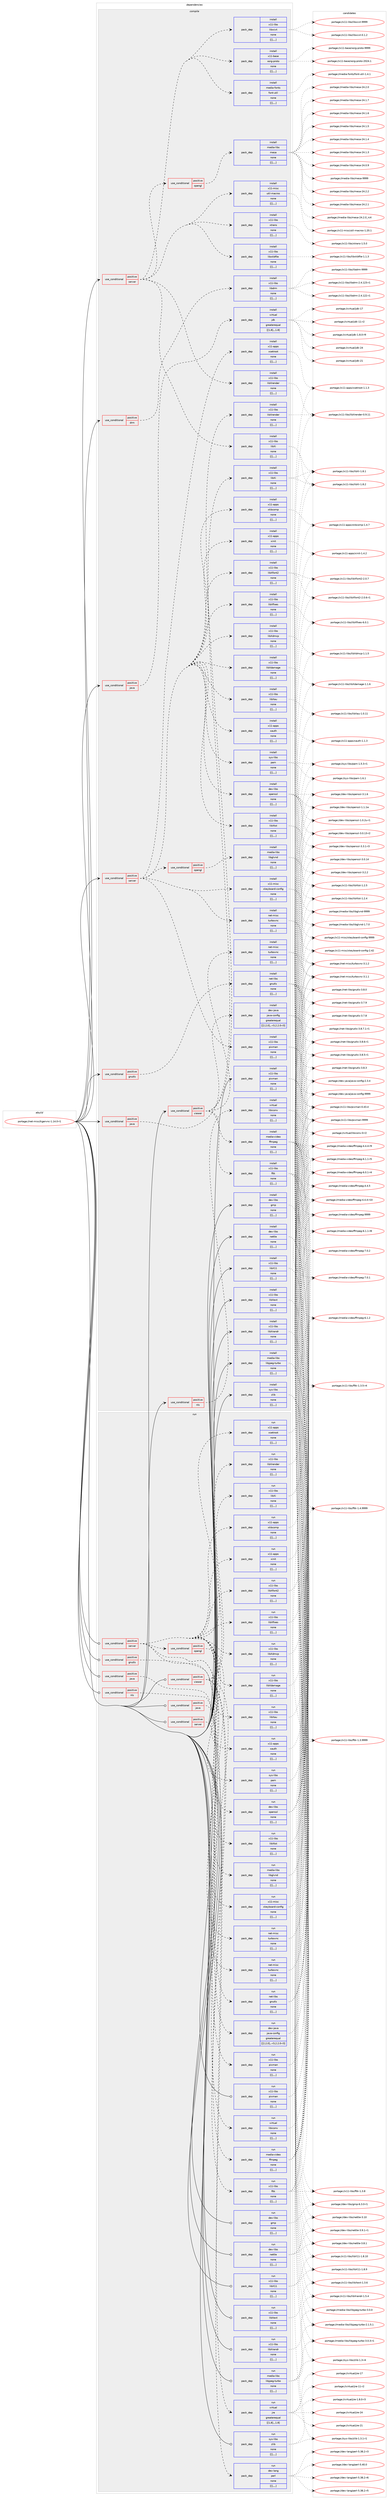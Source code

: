 digraph prolog {

# *************
# Graph options
# *************

newrank=true;
concentrate=true;
compound=true;
graph [rankdir=LR,fontname=Helvetica,fontsize=10,ranksep=1.5];#, ranksep=2.5, nodesep=0.2];
edge  [arrowhead=vee];
node  [fontname=Helvetica,fontsize=10];

# **********
# The ebuild
# **********

subgraph cluster_leftcol {
color=gray;
label=<<i>ebuild</i>>;
id [label="portage://net-misc/tigervnc-1.14.0-r1", color=red, width=4, href="../net-misc/tigervnc-1.14.0-r1.svg"];
}

# ****************
# The dependencies
# ****************

subgraph cluster_midcol {
color=gray;
label=<<i>dependencies</i>>;
subgraph cluster_compile {
fillcolor="#eeeeee";
style=filled;
label=<<i>compile</i>>;
subgraph cond103261 {
dependency393699 [label=<<TABLE BORDER="0" CELLBORDER="1" CELLSPACING="0" CELLPADDING="4"><TR><TD ROWSPAN="3" CELLPADDING="10">use_conditional</TD></TR><TR><TD>positive</TD></TR><TR><TD>drm</TD></TR></TABLE>>, shape=none, color=red];
subgraph pack287551 {
dependency393700 [label=<<TABLE BORDER="0" CELLBORDER="1" CELLSPACING="0" CELLPADDING="4" WIDTH="220"><TR><TD ROWSPAN="6" CELLPADDING="30">pack_dep</TD></TR><TR><TD WIDTH="110">install</TD></TR><TR><TD>x11-libs</TD></TR><TR><TD>libdrm</TD></TR><TR><TD>none</TD></TR><TR><TD>[[],,,,]</TD></TR></TABLE>>, shape=none, color=blue];
}
dependency393699:e -> dependency393700:w [weight=20,style="dashed",arrowhead="vee"];
}
id:e -> dependency393699:w [weight=20,style="solid",arrowhead="vee"];
subgraph cond103262 {
dependency393701 [label=<<TABLE BORDER="0" CELLBORDER="1" CELLSPACING="0" CELLPADDING="4"><TR><TD ROWSPAN="3" CELLPADDING="10">use_conditional</TD></TR><TR><TD>positive</TD></TR><TR><TD>gnutls</TD></TR></TABLE>>, shape=none, color=red];
subgraph pack287552 {
dependency393702 [label=<<TABLE BORDER="0" CELLBORDER="1" CELLSPACING="0" CELLPADDING="4" WIDTH="220"><TR><TD ROWSPAN="6" CELLPADDING="30">pack_dep</TD></TR><TR><TD WIDTH="110">install</TD></TR><TR><TD>net-libs</TD></TR><TR><TD>gnutls</TD></TR><TR><TD>none</TD></TR><TR><TD>[[],,,,]</TD></TR></TABLE>>, shape=none, color=blue];
}
dependency393701:e -> dependency393702:w [weight=20,style="dashed",arrowhead="vee"];
}
id:e -> dependency393701:w [weight=20,style="solid",arrowhead="vee"];
subgraph cond103263 {
dependency393703 [label=<<TABLE BORDER="0" CELLBORDER="1" CELLSPACING="0" CELLPADDING="4"><TR><TD ROWSPAN="3" CELLPADDING="10">use_conditional</TD></TR><TR><TD>positive</TD></TR><TR><TD>java</TD></TR></TABLE>>, shape=none, color=red];
subgraph pack287553 {
dependency393704 [label=<<TABLE BORDER="0" CELLBORDER="1" CELLSPACING="0" CELLPADDING="4" WIDTH="220"><TR><TD ROWSPAN="6" CELLPADDING="30">pack_dep</TD></TR><TR><TD WIDTH="110">install</TD></TR><TR><TD>dev-java</TD></TR><TR><TD>java-config</TD></TR><TR><TD>greaterequal</TD></TR><TR><TD>[[2,2,0],,-r3,2.2.0-r3]</TD></TR></TABLE>>, shape=none, color=blue];
}
dependency393703:e -> dependency393704:w [weight=20,style="dashed",arrowhead="vee"];
}
id:e -> dependency393703:w [weight=20,style="solid",arrowhead="vee"];
subgraph cond103264 {
dependency393705 [label=<<TABLE BORDER="0" CELLBORDER="1" CELLSPACING="0" CELLPADDING="4"><TR><TD ROWSPAN="3" CELLPADDING="10">use_conditional</TD></TR><TR><TD>positive</TD></TR><TR><TD>java</TD></TR></TABLE>>, shape=none, color=red];
subgraph pack287554 {
dependency393706 [label=<<TABLE BORDER="0" CELLBORDER="1" CELLSPACING="0" CELLPADDING="4" WIDTH="220"><TR><TD ROWSPAN="6" CELLPADDING="30">pack_dep</TD></TR><TR><TD WIDTH="110">install</TD></TR><TR><TD>virtual</TD></TR><TR><TD>jdk</TD></TR><TR><TD>greaterequal</TD></TR><TR><TD>[[1,8],,,1.8]</TD></TR></TABLE>>, shape=none, color=blue];
}
dependency393705:e -> dependency393706:w [weight=20,style="dashed",arrowhead="vee"];
}
id:e -> dependency393705:w [weight=20,style="solid",arrowhead="vee"];
subgraph cond103265 {
dependency393707 [label=<<TABLE BORDER="0" CELLBORDER="1" CELLSPACING="0" CELLPADDING="4"><TR><TD ROWSPAN="3" CELLPADDING="10">use_conditional</TD></TR><TR><TD>positive</TD></TR><TR><TD>nls</TD></TR></TABLE>>, shape=none, color=red];
subgraph pack287555 {
dependency393708 [label=<<TABLE BORDER="0" CELLBORDER="1" CELLSPACING="0" CELLPADDING="4" WIDTH="220"><TR><TD ROWSPAN="6" CELLPADDING="30">pack_dep</TD></TR><TR><TD WIDTH="110">install</TD></TR><TR><TD>virtual</TD></TR><TR><TD>libiconv</TD></TR><TR><TD>none</TD></TR><TR><TD>[[],,,,]</TD></TR></TABLE>>, shape=none, color=blue];
}
dependency393707:e -> dependency393708:w [weight=20,style="dashed",arrowhead="vee"];
}
id:e -> dependency393707:w [weight=20,style="solid",arrowhead="vee"];
subgraph cond103266 {
dependency393709 [label=<<TABLE BORDER="0" CELLBORDER="1" CELLSPACING="0" CELLPADDING="4"><TR><TD ROWSPAN="3" CELLPADDING="10">use_conditional</TD></TR><TR><TD>positive</TD></TR><TR><TD>server</TD></TR></TABLE>>, shape=none, color=red];
subgraph pack287556 {
dependency393710 [label=<<TABLE BORDER="0" CELLBORDER="1" CELLSPACING="0" CELLPADDING="4" WIDTH="220"><TR><TD ROWSPAN="6" CELLPADDING="30">pack_dep</TD></TR><TR><TD WIDTH="110">install</TD></TR><TR><TD>dev-libs</TD></TR><TR><TD>openssl</TD></TR><TR><TD>none</TD></TR><TR><TD>[[],,,,]</TD></TR></TABLE>>, shape=none, color=blue];
}
dependency393709:e -> dependency393710:w [weight=20,style="dashed",arrowhead="vee"];
subgraph pack287557 {
dependency393711 [label=<<TABLE BORDER="0" CELLBORDER="1" CELLSPACING="0" CELLPADDING="4" WIDTH="220"><TR><TD ROWSPAN="6" CELLPADDING="30">pack_dep</TD></TR><TR><TD WIDTH="110">install</TD></TR><TR><TD>sys-libs</TD></TR><TR><TD>pam</TD></TR><TR><TD>none</TD></TR><TR><TD>[[],,,,]</TD></TR></TABLE>>, shape=none, color=blue];
}
dependency393709:e -> dependency393711:w [weight=20,style="dashed",arrowhead="vee"];
subgraph pack287558 {
dependency393712 [label=<<TABLE BORDER="0" CELLBORDER="1" CELLSPACING="0" CELLPADDING="4" WIDTH="220"><TR><TD ROWSPAN="6" CELLPADDING="30">pack_dep</TD></TR><TR><TD WIDTH="110">install</TD></TR><TR><TD>x11-libs</TD></TR><TR><TD>libXau</TD></TR><TR><TD>none</TD></TR><TR><TD>[[],,,,]</TD></TR></TABLE>>, shape=none, color=blue];
}
dependency393709:e -> dependency393712:w [weight=20,style="dashed",arrowhead="vee"];
subgraph pack287559 {
dependency393713 [label=<<TABLE BORDER="0" CELLBORDER="1" CELLSPACING="0" CELLPADDING="4" WIDTH="220"><TR><TD ROWSPAN="6" CELLPADDING="30">pack_dep</TD></TR><TR><TD WIDTH="110">install</TD></TR><TR><TD>x11-libs</TD></TR><TR><TD>libXdamage</TD></TR><TR><TD>none</TD></TR><TR><TD>[[],,,,]</TD></TR></TABLE>>, shape=none, color=blue];
}
dependency393709:e -> dependency393713:w [weight=20,style="dashed",arrowhead="vee"];
subgraph pack287560 {
dependency393714 [label=<<TABLE BORDER="0" CELLBORDER="1" CELLSPACING="0" CELLPADDING="4" WIDTH="220"><TR><TD ROWSPAN="6" CELLPADDING="30">pack_dep</TD></TR><TR><TD WIDTH="110">install</TD></TR><TR><TD>x11-libs</TD></TR><TR><TD>libXdmcp</TD></TR><TR><TD>none</TD></TR><TR><TD>[[],,,,]</TD></TR></TABLE>>, shape=none, color=blue];
}
dependency393709:e -> dependency393714:w [weight=20,style="dashed",arrowhead="vee"];
subgraph pack287561 {
dependency393715 [label=<<TABLE BORDER="0" CELLBORDER="1" CELLSPACING="0" CELLPADDING="4" WIDTH="220"><TR><TD ROWSPAN="6" CELLPADDING="30">pack_dep</TD></TR><TR><TD WIDTH="110">install</TD></TR><TR><TD>x11-libs</TD></TR><TR><TD>libXfixes</TD></TR><TR><TD>none</TD></TR><TR><TD>[[],,,,]</TD></TR></TABLE>>, shape=none, color=blue];
}
dependency393709:e -> dependency393715:w [weight=20,style="dashed",arrowhead="vee"];
subgraph pack287562 {
dependency393716 [label=<<TABLE BORDER="0" CELLBORDER="1" CELLSPACING="0" CELLPADDING="4" WIDTH="220"><TR><TD ROWSPAN="6" CELLPADDING="30">pack_dep</TD></TR><TR><TD WIDTH="110">install</TD></TR><TR><TD>x11-libs</TD></TR><TR><TD>libXfont2</TD></TR><TR><TD>none</TD></TR><TR><TD>[[],,,,]</TD></TR></TABLE>>, shape=none, color=blue];
}
dependency393709:e -> dependency393716:w [weight=20,style="dashed",arrowhead="vee"];
subgraph pack287563 {
dependency393717 [label=<<TABLE BORDER="0" CELLBORDER="1" CELLSPACING="0" CELLPADDING="4" WIDTH="220"><TR><TD ROWSPAN="6" CELLPADDING="30">pack_dep</TD></TR><TR><TD WIDTH="110">install</TD></TR><TR><TD>x11-libs</TD></TR><TR><TD>libXtst</TD></TR><TR><TD>none</TD></TR><TR><TD>[[],,,,]</TD></TR></TABLE>>, shape=none, color=blue];
}
dependency393709:e -> dependency393717:w [weight=20,style="dashed",arrowhead="vee"];
subgraph pack287564 {
dependency393718 [label=<<TABLE BORDER="0" CELLBORDER="1" CELLSPACING="0" CELLPADDING="4" WIDTH="220"><TR><TD ROWSPAN="6" CELLPADDING="30">pack_dep</TD></TR><TR><TD WIDTH="110">install</TD></TR><TR><TD>x11-libs</TD></TR><TR><TD>pixman</TD></TR><TR><TD>none</TD></TR><TR><TD>[[],,,,]</TD></TR></TABLE>>, shape=none, color=blue];
}
dependency393709:e -> dependency393718:w [weight=20,style="dashed",arrowhead="vee"];
subgraph pack287565 {
dependency393719 [label=<<TABLE BORDER="0" CELLBORDER="1" CELLSPACING="0" CELLPADDING="4" WIDTH="220"><TR><TD ROWSPAN="6" CELLPADDING="30">pack_dep</TD></TR><TR><TD WIDTH="110">install</TD></TR><TR><TD>x11-apps</TD></TR><TR><TD>xauth</TD></TR><TR><TD>none</TD></TR><TR><TD>[[],,,,]</TD></TR></TABLE>>, shape=none, color=blue];
}
dependency393709:e -> dependency393719:w [weight=20,style="dashed",arrowhead="vee"];
subgraph pack287566 {
dependency393720 [label=<<TABLE BORDER="0" CELLBORDER="1" CELLSPACING="0" CELLPADDING="4" WIDTH="220"><TR><TD ROWSPAN="6" CELLPADDING="30">pack_dep</TD></TR><TR><TD WIDTH="110">install</TD></TR><TR><TD>x11-apps</TD></TR><TR><TD>xinit</TD></TR><TR><TD>none</TD></TR><TR><TD>[[],,,,]</TD></TR></TABLE>>, shape=none, color=blue];
}
dependency393709:e -> dependency393720:w [weight=20,style="dashed",arrowhead="vee"];
subgraph pack287567 {
dependency393721 [label=<<TABLE BORDER="0" CELLBORDER="1" CELLSPACING="0" CELLPADDING="4" WIDTH="220"><TR><TD ROWSPAN="6" CELLPADDING="30">pack_dep</TD></TR><TR><TD WIDTH="110">install</TD></TR><TR><TD>x11-apps</TD></TR><TR><TD>xkbcomp</TD></TR><TR><TD>none</TD></TR><TR><TD>[[],,,,]</TD></TR></TABLE>>, shape=none, color=blue];
}
dependency393709:e -> dependency393721:w [weight=20,style="dashed",arrowhead="vee"];
subgraph pack287568 {
dependency393722 [label=<<TABLE BORDER="0" CELLBORDER="1" CELLSPACING="0" CELLPADDING="4" WIDTH="220"><TR><TD ROWSPAN="6" CELLPADDING="30">pack_dep</TD></TR><TR><TD WIDTH="110">install</TD></TR><TR><TD>x11-apps</TD></TR><TR><TD>xsetroot</TD></TR><TR><TD>none</TD></TR><TR><TD>[[],,,,]</TD></TR></TABLE>>, shape=none, color=blue];
}
dependency393709:e -> dependency393722:w [weight=20,style="dashed",arrowhead="vee"];
subgraph pack287569 {
dependency393723 [label=<<TABLE BORDER="0" CELLBORDER="1" CELLSPACING="0" CELLPADDING="4" WIDTH="220"><TR><TD ROWSPAN="6" CELLPADDING="30">pack_dep</TD></TR><TR><TD WIDTH="110">install</TD></TR><TR><TD>x11-misc</TD></TR><TR><TD>xkeyboard-config</TD></TR><TR><TD>none</TD></TR><TR><TD>[[],,,,]</TD></TR></TABLE>>, shape=none, color=blue];
}
dependency393709:e -> dependency393723:w [weight=20,style="dashed",arrowhead="vee"];
subgraph cond103267 {
dependency393724 [label=<<TABLE BORDER="0" CELLBORDER="1" CELLSPACING="0" CELLPADDING="4"><TR><TD ROWSPAN="3" CELLPADDING="10">use_conditional</TD></TR><TR><TD>positive</TD></TR><TR><TD>opengl</TD></TR></TABLE>>, shape=none, color=red];
subgraph pack287570 {
dependency393725 [label=<<TABLE BORDER="0" CELLBORDER="1" CELLSPACING="0" CELLPADDING="4" WIDTH="220"><TR><TD ROWSPAN="6" CELLPADDING="30">pack_dep</TD></TR><TR><TD WIDTH="110">install</TD></TR><TR><TD>media-libs</TD></TR><TR><TD>libglvnd</TD></TR><TR><TD>none</TD></TR><TR><TD>[[],,,,]</TD></TR></TABLE>>, shape=none, color=blue];
}
dependency393724:e -> dependency393725:w [weight=20,style="dashed",arrowhead="vee"];
}
dependency393709:e -> dependency393724:w [weight=20,style="dashed",arrowhead="vee"];
subgraph pack287571 {
dependency393726 [label=<<TABLE BORDER="0" CELLBORDER="1" CELLSPACING="0" CELLPADDING="4" WIDTH="220"><TR><TD ROWSPAN="6" CELLPADDING="30">pack_dep</TD></TR><TR><TD WIDTH="110">install</TD></TR><TR><TD>net-misc</TD></TR><TR><TD>turbovnc</TD></TR><TR><TD>none</TD></TR><TR><TD>[[],,,,]</TD></TR></TABLE>>, shape=none, color=blue];
}
dependency393709:e -> dependency393726:w [weight=20,style="dashed",arrowhead="vee"];
}
id:e -> dependency393709:w [weight=20,style="solid",arrowhead="vee"];
subgraph cond103268 {
dependency393727 [label=<<TABLE BORDER="0" CELLBORDER="1" CELLSPACING="0" CELLPADDING="4"><TR><TD ROWSPAN="3" CELLPADDING="10">use_conditional</TD></TR><TR><TD>positive</TD></TR><TR><TD>server</TD></TR></TABLE>>, shape=none, color=red];
subgraph pack287572 {
dependency393728 [label=<<TABLE BORDER="0" CELLBORDER="1" CELLSPACING="0" CELLPADDING="4" WIDTH="220"><TR><TD ROWSPAN="6" CELLPADDING="30">pack_dep</TD></TR><TR><TD WIDTH="110">install</TD></TR><TR><TD>media-fonts</TD></TR><TR><TD>font-util</TD></TR><TR><TD>none</TD></TR><TR><TD>[[],,,,]</TD></TR></TABLE>>, shape=none, color=blue];
}
dependency393727:e -> dependency393728:w [weight=20,style="dashed",arrowhead="vee"];
subgraph pack287573 {
dependency393729 [label=<<TABLE BORDER="0" CELLBORDER="1" CELLSPACING="0" CELLPADDING="4" WIDTH="220"><TR><TD ROWSPAN="6" CELLPADDING="30">pack_dep</TD></TR><TR><TD WIDTH="110">install</TD></TR><TR><TD>x11-base</TD></TR><TR><TD>xorg-proto</TD></TR><TR><TD>none</TD></TR><TR><TD>[[],,,,]</TD></TR></TABLE>>, shape=none, color=blue];
}
dependency393727:e -> dependency393729:w [weight=20,style="dashed",arrowhead="vee"];
subgraph pack287574 {
dependency393730 [label=<<TABLE BORDER="0" CELLBORDER="1" CELLSPACING="0" CELLPADDING="4" WIDTH="220"><TR><TD ROWSPAN="6" CELLPADDING="30">pack_dep</TD></TR><TR><TD WIDTH="110">install</TD></TR><TR><TD>x11-libs</TD></TR><TR><TD>libxcvt</TD></TR><TR><TD>none</TD></TR><TR><TD>[[],,,,]</TD></TR></TABLE>>, shape=none, color=blue];
}
dependency393727:e -> dependency393730:w [weight=20,style="dashed",arrowhead="vee"];
subgraph pack287575 {
dependency393731 [label=<<TABLE BORDER="0" CELLBORDER="1" CELLSPACING="0" CELLPADDING="4" WIDTH="220"><TR><TD ROWSPAN="6" CELLPADDING="30">pack_dep</TD></TR><TR><TD WIDTH="110">install</TD></TR><TR><TD>x11-libs</TD></TR><TR><TD>libXi</TD></TR><TR><TD>none</TD></TR><TR><TD>[[],,,,]</TD></TR></TABLE>>, shape=none, color=blue];
}
dependency393727:e -> dependency393731:w [weight=20,style="dashed",arrowhead="vee"];
subgraph pack287576 {
dependency393732 [label=<<TABLE BORDER="0" CELLBORDER="1" CELLSPACING="0" CELLPADDING="4" WIDTH="220"><TR><TD ROWSPAN="6" CELLPADDING="30">pack_dep</TD></TR><TR><TD WIDTH="110">install</TD></TR><TR><TD>x11-libs</TD></TR><TR><TD>libxkbfile</TD></TR><TR><TD>none</TD></TR><TR><TD>[[],,,,]</TD></TR></TABLE>>, shape=none, color=blue];
}
dependency393727:e -> dependency393732:w [weight=20,style="dashed",arrowhead="vee"];
subgraph pack287577 {
dependency393733 [label=<<TABLE BORDER="0" CELLBORDER="1" CELLSPACING="0" CELLPADDING="4" WIDTH="220"><TR><TD ROWSPAN="6" CELLPADDING="30">pack_dep</TD></TR><TR><TD WIDTH="110">install</TD></TR><TR><TD>x11-libs</TD></TR><TR><TD>libXrender</TD></TR><TR><TD>none</TD></TR><TR><TD>[[],,,,]</TD></TR></TABLE>>, shape=none, color=blue];
}
dependency393727:e -> dependency393733:w [weight=20,style="dashed",arrowhead="vee"];
subgraph pack287578 {
dependency393734 [label=<<TABLE BORDER="0" CELLBORDER="1" CELLSPACING="0" CELLPADDING="4" WIDTH="220"><TR><TD ROWSPAN="6" CELLPADDING="30">pack_dep</TD></TR><TR><TD WIDTH="110">install</TD></TR><TR><TD>x11-libs</TD></TR><TR><TD>xtrans</TD></TR><TR><TD>none</TD></TR><TR><TD>[[],,,,]</TD></TR></TABLE>>, shape=none, color=blue];
}
dependency393727:e -> dependency393734:w [weight=20,style="dashed",arrowhead="vee"];
subgraph pack287579 {
dependency393735 [label=<<TABLE BORDER="0" CELLBORDER="1" CELLSPACING="0" CELLPADDING="4" WIDTH="220"><TR><TD ROWSPAN="6" CELLPADDING="30">pack_dep</TD></TR><TR><TD WIDTH="110">install</TD></TR><TR><TD>x11-misc</TD></TR><TR><TD>util-macros</TD></TR><TR><TD>none</TD></TR><TR><TD>[[],,,,]</TD></TR></TABLE>>, shape=none, color=blue];
}
dependency393727:e -> dependency393735:w [weight=20,style="dashed",arrowhead="vee"];
subgraph cond103269 {
dependency393736 [label=<<TABLE BORDER="0" CELLBORDER="1" CELLSPACING="0" CELLPADDING="4"><TR><TD ROWSPAN="3" CELLPADDING="10">use_conditional</TD></TR><TR><TD>positive</TD></TR><TR><TD>opengl</TD></TR></TABLE>>, shape=none, color=red];
subgraph pack287580 {
dependency393737 [label=<<TABLE BORDER="0" CELLBORDER="1" CELLSPACING="0" CELLPADDING="4" WIDTH="220"><TR><TD ROWSPAN="6" CELLPADDING="30">pack_dep</TD></TR><TR><TD WIDTH="110">install</TD></TR><TR><TD>media-libs</TD></TR><TR><TD>mesa</TD></TR><TR><TD>none</TD></TR><TR><TD>[[],,,,]</TD></TR></TABLE>>, shape=none, color=blue];
}
dependency393736:e -> dependency393737:w [weight=20,style="dashed",arrowhead="vee"];
}
dependency393727:e -> dependency393736:w [weight=20,style="dashed",arrowhead="vee"];
}
id:e -> dependency393727:w [weight=20,style="solid",arrowhead="vee"];
subgraph cond103270 {
dependency393738 [label=<<TABLE BORDER="0" CELLBORDER="1" CELLSPACING="0" CELLPADDING="4"><TR><TD ROWSPAN="3" CELLPADDING="10">use_conditional</TD></TR><TR><TD>positive</TD></TR><TR><TD>viewer</TD></TR></TABLE>>, shape=none, color=red];
subgraph pack287581 {
dependency393739 [label=<<TABLE BORDER="0" CELLBORDER="1" CELLSPACING="0" CELLPADDING="4" WIDTH="220"><TR><TD ROWSPAN="6" CELLPADDING="30">pack_dep</TD></TR><TR><TD WIDTH="110">install</TD></TR><TR><TD>media-video</TD></TR><TR><TD>ffmpeg</TD></TR><TR><TD>none</TD></TR><TR><TD>[[],,,,]</TD></TR></TABLE>>, shape=none, color=blue];
}
dependency393738:e -> dependency393739:w [weight=20,style="dashed",arrowhead="vee"];
subgraph pack287582 {
dependency393740 [label=<<TABLE BORDER="0" CELLBORDER="1" CELLSPACING="0" CELLPADDING="4" WIDTH="220"><TR><TD ROWSPAN="6" CELLPADDING="30">pack_dep</TD></TR><TR><TD WIDTH="110">install</TD></TR><TR><TD>x11-libs</TD></TR><TR><TD>fltk</TD></TR><TR><TD>none</TD></TR><TR><TD>[[],,,,]</TD></TR></TABLE>>, shape=none, color=blue];
}
dependency393738:e -> dependency393740:w [weight=20,style="dashed",arrowhead="vee"];
subgraph pack287583 {
dependency393741 [label=<<TABLE BORDER="0" CELLBORDER="1" CELLSPACING="0" CELLPADDING="4" WIDTH="220"><TR><TD ROWSPAN="6" CELLPADDING="30">pack_dep</TD></TR><TR><TD WIDTH="110">install</TD></TR><TR><TD>x11-libs</TD></TR><TR><TD>libXi</TD></TR><TR><TD>none</TD></TR><TR><TD>[[],,,,]</TD></TR></TABLE>>, shape=none, color=blue];
}
dependency393738:e -> dependency393741:w [weight=20,style="dashed",arrowhead="vee"];
subgraph pack287584 {
dependency393742 [label=<<TABLE BORDER="0" CELLBORDER="1" CELLSPACING="0" CELLPADDING="4" WIDTH="220"><TR><TD ROWSPAN="6" CELLPADDING="30">pack_dep</TD></TR><TR><TD WIDTH="110">install</TD></TR><TR><TD>x11-libs</TD></TR><TR><TD>libXrender</TD></TR><TR><TD>none</TD></TR><TR><TD>[[],,,,]</TD></TR></TABLE>>, shape=none, color=blue];
}
dependency393738:e -> dependency393742:w [weight=20,style="dashed",arrowhead="vee"];
subgraph pack287585 {
dependency393743 [label=<<TABLE BORDER="0" CELLBORDER="1" CELLSPACING="0" CELLPADDING="4" WIDTH="220"><TR><TD ROWSPAN="6" CELLPADDING="30">pack_dep</TD></TR><TR><TD WIDTH="110">install</TD></TR><TR><TD>net-misc</TD></TR><TR><TD>turbovnc</TD></TR><TR><TD>none</TD></TR><TR><TD>[[],,,,]</TD></TR></TABLE>>, shape=none, color=blue];
}
dependency393738:e -> dependency393743:w [weight=20,style="dashed",arrowhead="vee"];
}
id:e -> dependency393738:w [weight=20,style="solid",arrowhead="vee"];
subgraph pack287586 {
dependency393744 [label=<<TABLE BORDER="0" CELLBORDER="1" CELLSPACING="0" CELLPADDING="4" WIDTH="220"><TR><TD ROWSPAN="6" CELLPADDING="30">pack_dep</TD></TR><TR><TD WIDTH="110">install</TD></TR><TR><TD>dev-libs</TD></TR><TR><TD>gmp</TD></TR><TR><TD>none</TD></TR><TR><TD>[[],,,,]</TD></TR></TABLE>>, shape=none, color=blue];
}
id:e -> dependency393744:w [weight=20,style="solid",arrowhead="vee"];
subgraph pack287587 {
dependency393745 [label=<<TABLE BORDER="0" CELLBORDER="1" CELLSPACING="0" CELLPADDING="4" WIDTH="220"><TR><TD ROWSPAN="6" CELLPADDING="30">pack_dep</TD></TR><TR><TD WIDTH="110">install</TD></TR><TR><TD>dev-libs</TD></TR><TR><TD>nettle</TD></TR><TR><TD>none</TD></TR><TR><TD>[[],,,,]</TD></TR></TABLE>>, shape=none, color=blue];
}
id:e -> dependency393745:w [weight=20,style="solid",arrowhead="vee"];
subgraph pack287588 {
dependency393746 [label=<<TABLE BORDER="0" CELLBORDER="1" CELLSPACING="0" CELLPADDING="4" WIDTH="220"><TR><TD ROWSPAN="6" CELLPADDING="30">pack_dep</TD></TR><TR><TD WIDTH="110">install</TD></TR><TR><TD>media-libs</TD></TR><TR><TD>libjpeg-turbo</TD></TR><TR><TD>none</TD></TR><TR><TD>[[],,,,]</TD></TR></TABLE>>, shape=none, color=blue];
}
id:e -> dependency393746:w [weight=20,style="solid",arrowhead="vee"];
subgraph pack287589 {
dependency393747 [label=<<TABLE BORDER="0" CELLBORDER="1" CELLSPACING="0" CELLPADDING="4" WIDTH="220"><TR><TD ROWSPAN="6" CELLPADDING="30">pack_dep</TD></TR><TR><TD WIDTH="110">install</TD></TR><TR><TD>sys-libs</TD></TR><TR><TD>zlib</TD></TR><TR><TD>none</TD></TR><TR><TD>[[],,,,]</TD></TR></TABLE>>, shape=none, color=blue];
}
id:e -> dependency393747:w [weight=20,style="solid",arrowhead="vee"];
subgraph pack287590 {
dependency393748 [label=<<TABLE BORDER="0" CELLBORDER="1" CELLSPACING="0" CELLPADDING="4" WIDTH="220"><TR><TD ROWSPAN="6" CELLPADDING="30">pack_dep</TD></TR><TR><TD WIDTH="110">install</TD></TR><TR><TD>x11-libs</TD></TR><TR><TD>libX11</TD></TR><TR><TD>none</TD></TR><TR><TD>[[],,,,]</TD></TR></TABLE>>, shape=none, color=blue];
}
id:e -> dependency393748:w [weight=20,style="solid",arrowhead="vee"];
subgraph pack287591 {
dependency393749 [label=<<TABLE BORDER="0" CELLBORDER="1" CELLSPACING="0" CELLPADDING="4" WIDTH="220"><TR><TD ROWSPAN="6" CELLPADDING="30">pack_dep</TD></TR><TR><TD WIDTH="110">install</TD></TR><TR><TD>x11-libs</TD></TR><TR><TD>libXext</TD></TR><TR><TD>none</TD></TR><TR><TD>[[],,,,]</TD></TR></TABLE>>, shape=none, color=blue];
}
id:e -> dependency393749:w [weight=20,style="solid",arrowhead="vee"];
subgraph pack287592 {
dependency393750 [label=<<TABLE BORDER="0" CELLBORDER="1" CELLSPACING="0" CELLPADDING="4" WIDTH="220"><TR><TD ROWSPAN="6" CELLPADDING="30">pack_dep</TD></TR><TR><TD WIDTH="110">install</TD></TR><TR><TD>x11-libs</TD></TR><TR><TD>libXrandr</TD></TR><TR><TD>none</TD></TR><TR><TD>[[],,,,]</TD></TR></TABLE>>, shape=none, color=blue];
}
id:e -> dependency393750:w [weight=20,style="solid",arrowhead="vee"];
subgraph pack287593 {
dependency393751 [label=<<TABLE BORDER="0" CELLBORDER="1" CELLSPACING="0" CELLPADDING="4" WIDTH="220"><TR><TD ROWSPAN="6" CELLPADDING="30">pack_dep</TD></TR><TR><TD WIDTH="110">install</TD></TR><TR><TD>x11-libs</TD></TR><TR><TD>pixman</TD></TR><TR><TD>none</TD></TR><TR><TD>[[],,,,]</TD></TR></TABLE>>, shape=none, color=blue];
}
id:e -> dependency393751:w [weight=20,style="solid",arrowhead="vee"];
}
subgraph cluster_compileandrun {
fillcolor="#eeeeee";
style=filled;
label=<<i>compile and run</i>>;
}
subgraph cluster_run {
fillcolor="#eeeeee";
style=filled;
label=<<i>run</i>>;
subgraph cond103271 {
dependency393752 [label=<<TABLE BORDER="0" CELLBORDER="1" CELLSPACING="0" CELLPADDING="4"><TR><TD ROWSPAN="3" CELLPADDING="10">use_conditional</TD></TR><TR><TD>positive</TD></TR><TR><TD>gnutls</TD></TR></TABLE>>, shape=none, color=red];
subgraph pack287594 {
dependency393753 [label=<<TABLE BORDER="0" CELLBORDER="1" CELLSPACING="0" CELLPADDING="4" WIDTH="220"><TR><TD ROWSPAN="6" CELLPADDING="30">pack_dep</TD></TR><TR><TD WIDTH="110">run</TD></TR><TR><TD>net-libs</TD></TR><TR><TD>gnutls</TD></TR><TR><TD>none</TD></TR><TR><TD>[[],,,,]</TD></TR></TABLE>>, shape=none, color=blue];
}
dependency393752:e -> dependency393753:w [weight=20,style="dashed",arrowhead="vee"];
}
id:e -> dependency393752:w [weight=20,style="solid",arrowhead="odot"];
subgraph cond103272 {
dependency393754 [label=<<TABLE BORDER="0" CELLBORDER="1" CELLSPACING="0" CELLPADDING="4"><TR><TD ROWSPAN="3" CELLPADDING="10">use_conditional</TD></TR><TR><TD>positive</TD></TR><TR><TD>java</TD></TR></TABLE>>, shape=none, color=red];
subgraph pack287595 {
dependency393755 [label=<<TABLE BORDER="0" CELLBORDER="1" CELLSPACING="0" CELLPADDING="4" WIDTH="220"><TR><TD ROWSPAN="6" CELLPADDING="30">pack_dep</TD></TR><TR><TD WIDTH="110">run</TD></TR><TR><TD>dev-java</TD></TR><TR><TD>java-config</TD></TR><TR><TD>greaterequal</TD></TR><TR><TD>[[2,2,0],,-r3,2.2.0-r3]</TD></TR></TABLE>>, shape=none, color=blue];
}
dependency393754:e -> dependency393755:w [weight=20,style="dashed",arrowhead="vee"];
}
id:e -> dependency393754:w [weight=20,style="solid",arrowhead="odot"];
subgraph cond103273 {
dependency393756 [label=<<TABLE BORDER="0" CELLBORDER="1" CELLSPACING="0" CELLPADDING="4"><TR><TD ROWSPAN="3" CELLPADDING="10">use_conditional</TD></TR><TR><TD>positive</TD></TR><TR><TD>java</TD></TR></TABLE>>, shape=none, color=red];
subgraph pack287596 {
dependency393757 [label=<<TABLE BORDER="0" CELLBORDER="1" CELLSPACING="0" CELLPADDING="4" WIDTH="220"><TR><TD ROWSPAN="6" CELLPADDING="30">pack_dep</TD></TR><TR><TD WIDTH="110">run</TD></TR><TR><TD>virtual</TD></TR><TR><TD>jre</TD></TR><TR><TD>greaterequal</TD></TR><TR><TD>[[1,8],,,1.8]</TD></TR></TABLE>>, shape=none, color=blue];
}
dependency393756:e -> dependency393757:w [weight=20,style="dashed",arrowhead="vee"];
}
id:e -> dependency393756:w [weight=20,style="solid",arrowhead="odot"];
subgraph cond103274 {
dependency393758 [label=<<TABLE BORDER="0" CELLBORDER="1" CELLSPACING="0" CELLPADDING="4"><TR><TD ROWSPAN="3" CELLPADDING="10">use_conditional</TD></TR><TR><TD>positive</TD></TR><TR><TD>nls</TD></TR></TABLE>>, shape=none, color=red];
subgraph pack287597 {
dependency393759 [label=<<TABLE BORDER="0" CELLBORDER="1" CELLSPACING="0" CELLPADDING="4" WIDTH="220"><TR><TD ROWSPAN="6" CELLPADDING="30">pack_dep</TD></TR><TR><TD WIDTH="110">run</TD></TR><TR><TD>virtual</TD></TR><TR><TD>libiconv</TD></TR><TR><TD>none</TD></TR><TR><TD>[[],,,,]</TD></TR></TABLE>>, shape=none, color=blue];
}
dependency393758:e -> dependency393759:w [weight=20,style="dashed",arrowhead="vee"];
}
id:e -> dependency393758:w [weight=20,style="solid",arrowhead="odot"];
subgraph cond103275 {
dependency393760 [label=<<TABLE BORDER="0" CELLBORDER="1" CELLSPACING="0" CELLPADDING="4"><TR><TD ROWSPAN="3" CELLPADDING="10">use_conditional</TD></TR><TR><TD>positive</TD></TR><TR><TD>server</TD></TR></TABLE>>, shape=none, color=red];
subgraph pack287598 {
dependency393761 [label=<<TABLE BORDER="0" CELLBORDER="1" CELLSPACING="0" CELLPADDING="4" WIDTH="220"><TR><TD ROWSPAN="6" CELLPADDING="30">pack_dep</TD></TR><TR><TD WIDTH="110">run</TD></TR><TR><TD>dev-lang</TD></TR><TR><TD>perl</TD></TR><TR><TD>none</TD></TR><TR><TD>[[],,,,]</TD></TR></TABLE>>, shape=none, color=blue];
}
dependency393760:e -> dependency393761:w [weight=20,style="dashed",arrowhead="vee"];
}
id:e -> dependency393760:w [weight=20,style="solid",arrowhead="odot"];
subgraph cond103276 {
dependency393762 [label=<<TABLE BORDER="0" CELLBORDER="1" CELLSPACING="0" CELLPADDING="4"><TR><TD ROWSPAN="3" CELLPADDING="10">use_conditional</TD></TR><TR><TD>positive</TD></TR><TR><TD>server</TD></TR></TABLE>>, shape=none, color=red];
subgraph pack287599 {
dependency393763 [label=<<TABLE BORDER="0" CELLBORDER="1" CELLSPACING="0" CELLPADDING="4" WIDTH="220"><TR><TD ROWSPAN="6" CELLPADDING="30">pack_dep</TD></TR><TR><TD WIDTH="110">run</TD></TR><TR><TD>dev-libs</TD></TR><TR><TD>openssl</TD></TR><TR><TD>none</TD></TR><TR><TD>[[],,,,]</TD></TR></TABLE>>, shape=none, color=blue];
}
dependency393762:e -> dependency393763:w [weight=20,style="dashed",arrowhead="vee"];
subgraph pack287600 {
dependency393764 [label=<<TABLE BORDER="0" CELLBORDER="1" CELLSPACING="0" CELLPADDING="4" WIDTH="220"><TR><TD ROWSPAN="6" CELLPADDING="30">pack_dep</TD></TR><TR><TD WIDTH="110">run</TD></TR><TR><TD>sys-libs</TD></TR><TR><TD>pam</TD></TR><TR><TD>none</TD></TR><TR><TD>[[],,,,]</TD></TR></TABLE>>, shape=none, color=blue];
}
dependency393762:e -> dependency393764:w [weight=20,style="dashed",arrowhead="vee"];
subgraph pack287601 {
dependency393765 [label=<<TABLE BORDER="0" CELLBORDER="1" CELLSPACING="0" CELLPADDING="4" WIDTH="220"><TR><TD ROWSPAN="6" CELLPADDING="30">pack_dep</TD></TR><TR><TD WIDTH="110">run</TD></TR><TR><TD>x11-libs</TD></TR><TR><TD>libXau</TD></TR><TR><TD>none</TD></TR><TR><TD>[[],,,,]</TD></TR></TABLE>>, shape=none, color=blue];
}
dependency393762:e -> dependency393765:w [weight=20,style="dashed",arrowhead="vee"];
subgraph pack287602 {
dependency393766 [label=<<TABLE BORDER="0" CELLBORDER="1" CELLSPACING="0" CELLPADDING="4" WIDTH="220"><TR><TD ROWSPAN="6" CELLPADDING="30">pack_dep</TD></TR><TR><TD WIDTH="110">run</TD></TR><TR><TD>x11-libs</TD></TR><TR><TD>libXdamage</TD></TR><TR><TD>none</TD></TR><TR><TD>[[],,,,]</TD></TR></TABLE>>, shape=none, color=blue];
}
dependency393762:e -> dependency393766:w [weight=20,style="dashed",arrowhead="vee"];
subgraph pack287603 {
dependency393767 [label=<<TABLE BORDER="0" CELLBORDER="1" CELLSPACING="0" CELLPADDING="4" WIDTH="220"><TR><TD ROWSPAN="6" CELLPADDING="30">pack_dep</TD></TR><TR><TD WIDTH="110">run</TD></TR><TR><TD>x11-libs</TD></TR><TR><TD>libXdmcp</TD></TR><TR><TD>none</TD></TR><TR><TD>[[],,,,]</TD></TR></TABLE>>, shape=none, color=blue];
}
dependency393762:e -> dependency393767:w [weight=20,style="dashed",arrowhead="vee"];
subgraph pack287604 {
dependency393768 [label=<<TABLE BORDER="0" CELLBORDER="1" CELLSPACING="0" CELLPADDING="4" WIDTH="220"><TR><TD ROWSPAN="6" CELLPADDING="30">pack_dep</TD></TR><TR><TD WIDTH="110">run</TD></TR><TR><TD>x11-libs</TD></TR><TR><TD>libXfixes</TD></TR><TR><TD>none</TD></TR><TR><TD>[[],,,,]</TD></TR></TABLE>>, shape=none, color=blue];
}
dependency393762:e -> dependency393768:w [weight=20,style="dashed",arrowhead="vee"];
subgraph pack287605 {
dependency393769 [label=<<TABLE BORDER="0" CELLBORDER="1" CELLSPACING="0" CELLPADDING="4" WIDTH="220"><TR><TD ROWSPAN="6" CELLPADDING="30">pack_dep</TD></TR><TR><TD WIDTH="110">run</TD></TR><TR><TD>x11-libs</TD></TR><TR><TD>libXfont2</TD></TR><TR><TD>none</TD></TR><TR><TD>[[],,,,]</TD></TR></TABLE>>, shape=none, color=blue];
}
dependency393762:e -> dependency393769:w [weight=20,style="dashed",arrowhead="vee"];
subgraph pack287606 {
dependency393770 [label=<<TABLE BORDER="0" CELLBORDER="1" CELLSPACING="0" CELLPADDING="4" WIDTH="220"><TR><TD ROWSPAN="6" CELLPADDING="30">pack_dep</TD></TR><TR><TD WIDTH="110">run</TD></TR><TR><TD>x11-libs</TD></TR><TR><TD>libXtst</TD></TR><TR><TD>none</TD></TR><TR><TD>[[],,,,]</TD></TR></TABLE>>, shape=none, color=blue];
}
dependency393762:e -> dependency393770:w [weight=20,style="dashed",arrowhead="vee"];
subgraph pack287607 {
dependency393771 [label=<<TABLE BORDER="0" CELLBORDER="1" CELLSPACING="0" CELLPADDING="4" WIDTH="220"><TR><TD ROWSPAN="6" CELLPADDING="30">pack_dep</TD></TR><TR><TD WIDTH="110">run</TD></TR><TR><TD>x11-libs</TD></TR><TR><TD>pixman</TD></TR><TR><TD>none</TD></TR><TR><TD>[[],,,,]</TD></TR></TABLE>>, shape=none, color=blue];
}
dependency393762:e -> dependency393771:w [weight=20,style="dashed",arrowhead="vee"];
subgraph pack287608 {
dependency393772 [label=<<TABLE BORDER="0" CELLBORDER="1" CELLSPACING="0" CELLPADDING="4" WIDTH="220"><TR><TD ROWSPAN="6" CELLPADDING="30">pack_dep</TD></TR><TR><TD WIDTH="110">run</TD></TR><TR><TD>x11-apps</TD></TR><TR><TD>xauth</TD></TR><TR><TD>none</TD></TR><TR><TD>[[],,,,]</TD></TR></TABLE>>, shape=none, color=blue];
}
dependency393762:e -> dependency393772:w [weight=20,style="dashed",arrowhead="vee"];
subgraph pack287609 {
dependency393773 [label=<<TABLE BORDER="0" CELLBORDER="1" CELLSPACING="0" CELLPADDING="4" WIDTH="220"><TR><TD ROWSPAN="6" CELLPADDING="30">pack_dep</TD></TR><TR><TD WIDTH="110">run</TD></TR><TR><TD>x11-apps</TD></TR><TR><TD>xinit</TD></TR><TR><TD>none</TD></TR><TR><TD>[[],,,,]</TD></TR></TABLE>>, shape=none, color=blue];
}
dependency393762:e -> dependency393773:w [weight=20,style="dashed",arrowhead="vee"];
subgraph pack287610 {
dependency393774 [label=<<TABLE BORDER="0" CELLBORDER="1" CELLSPACING="0" CELLPADDING="4" WIDTH="220"><TR><TD ROWSPAN="6" CELLPADDING="30">pack_dep</TD></TR><TR><TD WIDTH="110">run</TD></TR><TR><TD>x11-apps</TD></TR><TR><TD>xkbcomp</TD></TR><TR><TD>none</TD></TR><TR><TD>[[],,,,]</TD></TR></TABLE>>, shape=none, color=blue];
}
dependency393762:e -> dependency393774:w [weight=20,style="dashed",arrowhead="vee"];
subgraph pack287611 {
dependency393775 [label=<<TABLE BORDER="0" CELLBORDER="1" CELLSPACING="0" CELLPADDING="4" WIDTH="220"><TR><TD ROWSPAN="6" CELLPADDING="30">pack_dep</TD></TR><TR><TD WIDTH="110">run</TD></TR><TR><TD>x11-apps</TD></TR><TR><TD>xsetroot</TD></TR><TR><TD>none</TD></TR><TR><TD>[[],,,,]</TD></TR></TABLE>>, shape=none, color=blue];
}
dependency393762:e -> dependency393775:w [weight=20,style="dashed",arrowhead="vee"];
subgraph pack287612 {
dependency393776 [label=<<TABLE BORDER="0" CELLBORDER="1" CELLSPACING="0" CELLPADDING="4" WIDTH="220"><TR><TD ROWSPAN="6" CELLPADDING="30">pack_dep</TD></TR><TR><TD WIDTH="110">run</TD></TR><TR><TD>x11-misc</TD></TR><TR><TD>xkeyboard-config</TD></TR><TR><TD>none</TD></TR><TR><TD>[[],,,,]</TD></TR></TABLE>>, shape=none, color=blue];
}
dependency393762:e -> dependency393776:w [weight=20,style="dashed",arrowhead="vee"];
subgraph cond103277 {
dependency393777 [label=<<TABLE BORDER="0" CELLBORDER="1" CELLSPACING="0" CELLPADDING="4"><TR><TD ROWSPAN="3" CELLPADDING="10">use_conditional</TD></TR><TR><TD>positive</TD></TR><TR><TD>opengl</TD></TR></TABLE>>, shape=none, color=red];
subgraph pack287613 {
dependency393778 [label=<<TABLE BORDER="0" CELLBORDER="1" CELLSPACING="0" CELLPADDING="4" WIDTH="220"><TR><TD ROWSPAN="6" CELLPADDING="30">pack_dep</TD></TR><TR><TD WIDTH="110">run</TD></TR><TR><TD>media-libs</TD></TR><TR><TD>libglvnd</TD></TR><TR><TD>none</TD></TR><TR><TD>[[],,,,]</TD></TR></TABLE>>, shape=none, color=blue];
}
dependency393777:e -> dependency393778:w [weight=20,style="dashed",arrowhead="vee"];
}
dependency393762:e -> dependency393777:w [weight=20,style="dashed",arrowhead="vee"];
subgraph pack287614 {
dependency393779 [label=<<TABLE BORDER="0" CELLBORDER="1" CELLSPACING="0" CELLPADDING="4" WIDTH="220"><TR><TD ROWSPAN="6" CELLPADDING="30">pack_dep</TD></TR><TR><TD WIDTH="110">run</TD></TR><TR><TD>net-misc</TD></TR><TR><TD>turbovnc</TD></TR><TR><TD>none</TD></TR><TR><TD>[[],,,,]</TD></TR></TABLE>>, shape=none, color=blue];
}
dependency393762:e -> dependency393779:w [weight=20,style="dashed",arrowhead="vee"];
}
id:e -> dependency393762:w [weight=20,style="solid",arrowhead="odot"];
subgraph cond103278 {
dependency393780 [label=<<TABLE BORDER="0" CELLBORDER="1" CELLSPACING="0" CELLPADDING="4"><TR><TD ROWSPAN="3" CELLPADDING="10">use_conditional</TD></TR><TR><TD>positive</TD></TR><TR><TD>viewer</TD></TR></TABLE>>, shape=none, color=red];
subgraph pack287615 {
dependency393781 [label=<<TABLE BORDER="0" CELLBORDER="1" CELLSPACING="0" CELLPADDING="4" WIDTH="220"><TR><TD ROWSPAN="6" CELLPADDING="30">pack_dep</TD></TR><TR><TD WIDTH="110">run</TD></TR><TR><TD>media-video</TD></TR><TR><TD>ffmpeg</TD></TR><TR><TD>none</TD></TR><TR><TD>[[],,,,]</TD></TR></TABLE>>, shape=none, color=blue];
}
dependency393780:e -> dependency393781:w [weight=20,style="dashed",arrowhead="vee"];
subgraph pack287616 {
dependency393782 [label=<<TABLE BORDER="0" CELLBORDER="1" CELLSPACING="0" CELLPADDING="4" WIDTH="220"><TR><TD ROWSPAN="6" CELLPADDING="30">pack_dep</TD></TR><TR><TD WIDTH="110">run</TD></TR><TR><TD>x11-libs</TD></TR><TR><TD>fltk</TD></TR><TR><TD>none</TD></TR><TR><TD>[[],,,,]</TD></TR></TABLE>>, shape=none, color=blue];
}
dependency393780:e -> dependency393782:w [weight=20,style="dashed",arrowhead="vee"];
subgraph pack287617 {
dependency393783 [label=<<TABLE BORDER="0" CELLBORDER="1" CELLSPACING="0" CELLPADDING="4" WIDTH="220"><TR><TD ROWSPAN="6" CELLPADDING="30">pack_dep</TD></TR><TR><TD WIDTH="110">run</TD></TR><TR><TD>x11-libs</TD></TR><TR><TD>libXi</TD></TR><TR><TD>none</TD></TR><TR><TD>[[],,,,]</TD></TR></TABLE>>, shape=none, color=blue];
}
dependency393780:e -> dependency393783:w [weight=20,style="dashed",arrowhead="vee"];
subgraph pack287618 {
dependency393784 [label=<<TABLE BORDER="0" CELLBORDER="1" CELLSPACING="0" CELLPADDING="4" WIDTH="220"><TR><TD ROWSPAN="6" CELLPADDING="30">pack_dep</TD></TR><TR><TD WIDTH="110">run</TD></TR><TR><TD>x11-libs</TD></TR><TR><TD>libXrender</TD></TR><TR><TD>none</TD></TR><TR><TD>[[],,,,]</TD></TR></TABLE>>, shape=none, color=blue];
}
dependency393780:e -> dependency393784:w [weight=20,style="dashed",arrowhead="vee"];
subgraph pack287619 {
dependency393785 [label=<<TABLE BORDER="0" CELLBORDER="1" CELLSPACING="0" CELLPADDING="4" WIDTH="220"><TR><TD ROWSPAN="6" CELLPADDING="30">pack_dep</TD></TR><TR><TD WIDTH="110">run</TD></TR><TR><TD>net-misc</TD></TR><TR><TD>turbovnc</TD></TR><TR><TD>none</TD></TR><TR><TD>[[],,,,]</TD></TR></TABLE>>, shape=none, color=blue];
}
dependency393780:e -> dependency393785:w [weight=20,style="dashed",arrowhead="vee"];
}
id:e -> dependency393780:w [weight=20,style="solid",arrowhead="odot"];
subgraph pack287620 {
dependency393786 [label=<<TABLE BORDER="0" CELLBORDER="1" CELLSPACING="0" CELLPADDING="4" WIDTH="220"><TR><TD ROWSPAN="6" CELLPADDING="30">pack_dep</TD></TR><TR><TD WIDTH="110">run</TD></TR><TR><TD>dev-libs</TD></TR><TR><TD>gmp</TD></TR><TR><TD>none</TD></TR><TR><TD>[[],,,,]</TD></TR></TABLE>>, shape=none, color=blue];
}
id:e -> dependency393786:w [weight=20,style="solid",arrowhead="odot"];
subgraph pack287621 {
dependency393787 [label=<<TABLE BORDER="0" CELLBORDER="1" CELLSPACING="0" CELLPADDING="4" WIDTH="220"><TR><TD ROWSPAN="6" CELLPADDING="30">pack_dep</TD></TR><TR><TD WIDTH="110">run</TD></TR><TR><TD>dev-libs</TD></TR><TR><TD>nettle</TD></TR><TR><TD>none</TD></TR><TR><TD>[[],,,,]</TD></TR></TABLE>>, shape=none, color=blue];
}
id:e -> dependency393787:w [weight=20,style="solid",arrowhead="odot"];
subgraph pack287622 {
dependency393788 [label=<<TABLE BORDER="0" CELLBORDER="1" CELLSPACING="0" CELLPADDING="4" WIDTH="220"><TR><TD ROWSPAN="6" CELLPADDING="30">pack_dep</TD></TR><TR><TD WIDTH="110">run</TD></TR><TR><TD>media-libs</TD></TR><TR><TD>libjpeg-turbo</TD></TR><TR><TD>none</TD></TR><TR><TD>[[],,,,]</TD></TR></TABLE>>, shape=none, color=blue];
}
id:e -> dependency393788:w [weight=20,style="solid",arrowhead="odot"];
subgraph pack287623 {
dependency393789 [label=<<TABLE BORDER="0" CELLBORDER="1" CELLSPACING="0" CELLPADDING="4" WIDTH="220"><TR><TD ROWSPAN="6" CELLPADDING="30">pack_dep</TD></TR><TR><TD WIDTH="110">run</TD></TR><TR><TD>sys-libs</TD></TR><TR><TD>zlib</TD></TR><TR><TD>none</TD></TR><TR><TD>[[],,,,]</TD></TR></TABLE>>, shape=none, color=blue];
}
id:e -> dependency393789:w [weight=20,style="solid",arrowhead="odot"];
subgraph pack287624 {
dependency393790 [label=<<TABLE BORDER="0" CELLBORDER="1" CELLSPACING="0" CELLPADDING="4" WIDTH="220"><TR><TD ROWSPAN="6" CELLPADDING="30">pack_dep</TD></TR><TR><TD WIDTH="110">run</TD></TR><TR><TD>x11-libs</TD></TR><TR><TD>libX11</TD></TR><TR><TD>none</TD></TR><TR><TD>[[],,,,]</TD></TR></TABLE>>, shape=none, color=blue];
}
id:e -> dependency393790:w [weight=20,style="solid",arrowhead="odot"];
subgraph pack287625 {
dependency393791 [label=<<TABLE BORDER="0" CELLBORDER="1" CELLSPACING="0" CELLPADDING="4" WIDTH="220"><TR><TD ROWSPAN="6" CELLPADDING="30">pack_dep</TD></TR><TR><TD WIDTH="110">run</TD></TR><TR><TD>x11-libs</TD></TR><TR><TD>libXext</TD></TR><TR><TD>none</TD></TR><TR><TD>[[],,,,]</TD></TR></TABLE>>, shape=none, color=blue];
}
id:e -> dependency393791:w [weight=20,style="solid",arrowhead="odot"];
subgraph pack287626 {
dependency393792 [label=<<TABLE BORDER="0" CELLBORDER="1" CELLSPACING="0" CELLPADDING="4" WIDTH="220"><TR><TD ROWSPAN="6" CELLPADDING="30">pack_dep</TD></TR><TR><TD WIDTH="110">run</TD></TR><TR><TD>x11-libs</TD></TR><TR><TD>libXrandr</TD></TR><TR><TD>none</TD></TR><TR><TD>[[],,,,]</TD></TR></TABLE>>, shape=none, color=blue];
}
id:e -> dependency393792:w [weight=20,style="solid",arrowhead="odot"];
subgraph pack287627 {
dependency393793 [label=<<TABLE BORDER="0" CELLBORDER="1" CELLSPACING="0" CELLPADDING="4" WIDTH="220"><TR><TD ROWSPAN="6" CELLPADDING="30">pack_dep</TD></TR><TR><TD WIDTH="110">run</TD></TR><TR><TD>x11-libs</TD></TR><TR><TD>pixman</TD></TR><TR><TD>none</TD></TR><TR><TD>[[],,,,]</TD></TR></TABLE>>, shape=none, color=blue];
}
id:e -> dependency393793:w [weight=20,style="solid",arrowhead="odot"];
}
}

# **************
# The candidates
# **************

subgraph cluster_choices {
rank=same;
color=gray;
label=<<i>candidates</i>>;

subgraph choice287551 {
color=black;
nodesep=1;
choice1204949451081059811547108105981001141094557575757 [label="portage://x11-libs/libdrm-9999", color=red, width=4,href="../x11-libs/libdrm-9999.svg"];
choice12049494510810598115471081059810011410945504652464950514511449 [label="portage://x11-libs/libdrm-2.4.123-r1", color=red, width=4,href="../x11-libs/libdrm-2.4.123-r1.svg"];
choice12049494510810598115471081059810011410945504652464950504511449 [label="portage://x11-libs/libdrm-2.4.122-r1", color=red, width=4,href="../x11-libs/libdrm-2.4.122-r1.svg"];
dependency393700:e -> choice1204949451081059811547108105981001141094557575757:w [style=dotted,weight="100"];
dependency393700:e -> choice12049494510810598115471081059810011410945504652464950514511449:w [style=dotted,weight="100"];
dependency393700:e -> choice12049494510810598115471081059810011410945504652464950504511449:w [style=dotted,weight="100"];
}
subgraph choice287552 {
color=black;
nodesep=1;
choice11010111645108105981154710311011711610811545514656465546494511449 [label="portage://net-libs/gnutls-3.8.7.1-r1", color=red, width=4,href="../net-libs/gnutls-3.8.7.1-r1.svg"];
choice1101011164510810598115471031101171161081154551465646544511449 [label="portage://net-libs/gnutls-3.8.6-r1", color=red, width=4,href="../net-libs/gnutls-3.8.6-r1.svg"];
choice1101011164510810598115471031101171161081154551465646534511449 [label="portage://net-libs/gnutls-3.8.5-r1", color=red, width=4,href="../net-libs/gnutls-3.8.5-r1.svg"];
choice110101116451081059811547103110117116108115455146564651 [label="portage://net-libs/gnutls-3.8.3", color=red, width=4,href="../net-libs/gnutls-3.8.3.svg"];
choice110101116451081059811547103110117116108115455146564648 [label="portage://net-libs/gnutls-3.8.0", color=red, width=4,href="../net-libs/gnutls-3.8.0.svg"];
choice110101116451081059811547103110117116108115455146554657 [label="portage://net-libs/gnutls-3.7.9", color=red, width=4,href="../net-libs/gnutls-3.7.9.svg"];
choice110101116451081059811547103110117116108115455146554656 [label="portage://net-libs/gnutls-3.7.8", color=red, width=4,href="../net-libs/gnutls-3.7.8.svg"];
dependency393702:e -> choice11010111645108105981154710311011711610811545514656465546494511449:w [style=dotted,weight="100"];
dependency393702:e -> choice1101011164510810598115471031101171161081154551465646544511449:w [style=dotted,weight="100"];
dependency393702:e -> choice1101011164510810598115471031101171161081154551465646534511449:w [style=dotted,weight="100"];
dependency393702:e -> choice110101116451081059811547103110117116108115455146564651:w [style=dotted,weight="100"];
dependency393702:e -> choice110101116451081059811547103110117116108115455146564648:w [style=dotted,weight="100"];
dependency393702:e -> choice110101116451081059811547103110117116108115455146554657:w [style=dotted,weight="100"];
dependency393702:e -> choice110101116451081059811547103110117116108115455146554656:w [style=dotted,weight="100"];
}
subgraph choice287553 {
color=black;
nodesep=1;
choice10010111845106971189747106971189745991111101021051034557575757 [label="portage://dev-java/java-config-9999", color=red, width=4,href="../dev-java/java-config-9999.svg"];
choice1001011184510697118974710697118974599111110102105103455046514652 [label="portage://dev-java/java-config-2.3.4", color=red, width=4,href="../dev-java/java-config-2.3.4.svg"];
dependency393704:e -> choice10010111845106971189747106971189745991111101021051034557575757:w [style=dotted,weight="100"];
dependency393704:e -> choice1001011184510697118974710697118974599111110102105103455046514652:w [style=dotted,weight="100"];
}
subgraph choice287554 {
color=black;
nodesep=1;
choice1181051141161179710847106100107455052 [label="portage://virtual/jdk-24", color=red, width=4,href="../virtual/jdk-24.svg"];
choice1181051141161179710847106100107455049 [label="portage://virtual/jdk-21", color=red, width=4,href="../virtual/jdk-21.svg"];
choice1181051141161179710847106100107454955 [label="portage://virtual/jdk-17", color=red, width=4,href="../virtual/jdk-17.svg"];
choice11810511411611797108471061001074549494511450 [label="portage://virtual/jdk-11-r2", color=red, width=4,href="../virtual/jdk-11-r2.svg"];
choice11810511411611797108471061001074549465646484511457 [label="portage://virtual/jdk-1.8.0-r9", color=red, width=4,href="../virtual/jdk-1.8.0-r9.svg"];
dependency393706:e -> choice1181051141161179710847106100107455052:w [style=dotted,weight="100"];
dependency393706:e -> choice1181051141161179710847106100107455049:w [style=dotted,weight="100"];
dependency393706:e -> choice1181051141161179710847106100107454955:w [style=dotted,weight="100"];
dependency393706:e -> choice11810511411611797108471061001074549494511450:w [style=dotted,weight="100"];
dependency393706:e -> choice11810511411611797108471061001074549465646484511457:w [style=dotted,weight="100"];
}
subgraph choice287555 {
color=black;
nodesep=1;
choice1181051141161179710847108105981059911111011845484511450 [label="portage://virtual/libiconv-0-r2", color=red, width=4,href="../virtual/libiconv-0-r2.svg"];
dependency393708:e -> choice1181051141161179710847108105981059911111011845484511450:w [style=dotted,weight="100"];
}
subgraph choice287556 {
color=black;
nodesep=1;
choice1001011184510810598115471111121011101151151084551465146494511451 [label="portage://dev-libs/openssl-3.3.1-r3", color=red, width=4,href="../dev-libs/openssl-3.3.1-r3.svg"];
choice100101118451081059811547111112101110115115108455146504650 [label="portage://dev-libs/openssl-3.2.2", color=red, width=4,href="../dev-libs/openssl-3.2.2.svg"];
choice100101118451081059811547111112101110115115108455146494654 [label="portage://dev-libs/openssl-3.1.6", color=red, width=4,href="../dev-libs/openssl-3.1.6.svg"];
choice10010111845108105981154711111210111011511510845514648464952 [label="portage://dev-libs/openssl-3.0.14", color=red, width=4,href="../dev-libs/openssl-3.0.14.svg"];
choice100101118451081059811547111112101110115115108455146484649514511450 [label="portage://dev-libs/openssl-3.0.13-r2", color=red, width=4,href="../dev-libs/openssl-3.0.13-r2.svg"];
choice100101118451081059811547111112101110115115108454946494649119 [label="portage://dev-libs/openssl-1.1.1w", color=red, width=4,href="../dev-libs/openssl-1.1.1w.svg"];
choice1001011184510810598115471111121011101151151084549464846501174511449 [label="portage://dev-libs/openssl-1.0.2u-r1", color=red, width=4,href="../dev-libs/openssl-1.0.2u-r1.svg"];
dependency393710:e -> choice1001011184510810598115471111121011101151151084551465146494511451:w [style=dotted,weight="100"];
dependency393710:e -> choice100101118451081059811547111112101110115115108455146504650:w [style=dotted,weight="100"];
dependency393710:e -> choice100101118451081059811547111112101110115115108455146494654:w [style=dotted,weight="100"];
dependency393710:e -> choice10010111845108105981154711111210111011511510845514648464952:w [style=dotted,weight="100"];
dependency393710:e -> choice100101118451081059811547111112101110115115108455146484649514511450:w [style=dotted,weight="100"];
dependency393710:e -> choice100101118451081059811547111112101110115115108454946494649119:w [style=dotted,weight="100"];
dependency393710:e -> choice1001011184510810598115471111121011101151151084549464846501174511449:w [style=dotted,weight="100"];
}
subgraph choice287557 {
color=black;
nodesep=1;
choice11512111545108105981154711297109454946544649 [label="portage://sys-libs/pam-1.6.1", color=red, width=4,href="../sys-libs/pam-1.6.1.svg"];
choice115121115451081059811547112971094549465346514511449 [label="portage://sys-libs/pam-1.5.3-r1", color=red, width=4,href="../sys-libs/pam-1.5.3-r1.svg"];
dependency393711:e -> choice11512111545108105981154711297109454946544649:w [style=dotted,weight="100"];
dependency393711:e -> choice115121115451081059811547112971094549465346514511449:w [style=dotted,weight="100"];
}
subgraph choice287558 {
color=black;
nodesep=1;
choice120494945108105981154710810598889711745494648464949 [label="portage://x11-libs/libXau-1.0.11", color=red, width=4,href="../x11-libs/libXau-1.0.11.svg"];
dependency393712:e -> choice120494945108105981154710810598889711745494648464949:w [style=dotted,weight="100"];
}
subgraph choice287559 {
color=black;
nodesep=1;
choice120494945108105981154710810598881009710997103101454946494654 [label="portage://x11-libs/libXdamage-1.1.6", color=red, width=4,href="../x11-libs/libXdamage-1.1.6.svg"];
dependency393713:e -> choice120494945108105981154710810598881009710997103101454946494654:w [style=dotted,weight="100"];
}
subgraph choice287560 {
color=black;
nodesep=1;
choice1204949451081059811547108105988810010999112454946494653 [label="portage://x11-libs/libXdmcp-1.1.5", color=red, width=4,href="../x11-libs/libXdmcp-1.1.5.svg"];
dependency393714:e -> choice1204949451081059811547108105988810010999112454946494653:w [style=dotted,weight="100"];
}
subgraph choice287561 {
color=black;
nodesep=1;
choice12049494510810598115471081059888102105120101115455446484649 [label="portage://x11-libs/libXfixes-6.0.1", color=red, width=4,href="../x11-libs/libXfixes-6.0.1.svg"];
dependency393715:e -> choice12049494510810598115471081059888102105120101115455446484649:w [style=dotted,weight="100"];
}
subgraph choice287562 {
color=black;
nodesep=1;
choice1204949451081059811547108105988810211111011650455046484655 [label="portage://x11-libs/libXfont2-2.0.7", color=red, width=4,href="../x11-libs/libXfont2-2.0.7.svg"];
choice12049494510810598115471081059888102111110116504550464846544511449 [label="portage://x11-libs/libXfont2-2.0.6-r1", color=red, width=4,href="../x11-libs/libXfont2-2.0.6-r1.svg"];
dependency393716:e -> choice1204949451081059811547108105988810211111011650455046484655:w [style=dotted,weight="100"];
dependency393716:e -> choice12049494510810598115471081059888102111110116504550464846544511449:w [style=dotted,weight="100"];
}
subgraph choice287563 {
color=black;
nodesep=1;
choice12049494510810598115471081059888116115116454946504653 [label="portage://x11-libs/libXtst-1.2.5", color=red, width=4,href="../x11-libs/libXtst-1.2.5.svg"];
choice12049494510810598115471081059888116115116454946504652 [label="portage://x11-libs/libXtst-1.2.4", color=red, width=4,href="../x11-libs/libXtst-1.2.4.svg"];
dependency393717:e -> choice12049494510810598115471081059888116115116454946504653:w [style=dotted,weight="100"];
dependency393717:e -> choice12049494510810598115471081059888116115116454946504652:w [style=dotted,weight="100"];
}
subgraph choice287564 {
color=black;
nodesep=1;
choice1204949451081059811547112105120109971104557575757 [label="portage://x11-libs/pixman-9999", color=red, width=4,href="../x11-libs/pixman-9999.svg"];
choice12049494510810598115471121051201099711045484652514652 [label="portage://x11-libs/pixman-0.43.4", color=red, width=4,href="../x11-libs/pixman-0.43.4.svg"];
dependency393718:e -> choice1204949451081059811547112105120109971104557575757:w [style=dotted,weight="100"];
dependency393718:e -> choice12049494510810598115471121051201099711045484652514652:w [style=dotted,weight="100"];
}
subgraph choice287565 {
color=black;
nodesep=1;
choice120494945971121121154712097117116104454946494651 [label="portage://x11-apps/xauth-1.1.3", color=red, width=4,href="../x11-apps/xauth-1.1.3.svg"];
dependency393719:e -> choice120494945971121121154712097117116104454946494651:w [style=dotted,weight="100"];
}
subgraph choice287566 {
color=black;
nodesep=1;
choice1204949459711211211547120105110105116454946524650 [label="portage://x11-apps/xinit-1.4.2", color=red, width=4,href="../x11-apps/xinit-1.4.2.svg"];
dependency393720:e -> choice1204949459711211211547120105110105116454946524650:w [style=dotted,weight="100"];
}
subgraph choice287567 {
color=black;
nodesep=1;
choice12049494597112112115471201079899111109112454946524655 [label="portage://x11-apps/xkbcomp-1.4.7", color=red, width=4,href="../x11-apps/xkbcomp-1.4.7.svg"];
dependency393721:e -> choice12049494597112112115471201079899111109112454946524655:w [style=dotted,weight="100"];
}
subgraph choice287568 {
color=black;
nodesep=1;
choice1204949459711211211547120115101116114111111116454946494651 [label="portage://x11-apps/xsetroot-1.1.3", color=red, width=4,href="../x11-apps/xsetroot-1.1.3.svg"];
dependency393722:e -> choice1204949459711211211547120115101116114111111116454946494651:w [style=dotted,weight="100"];
}
subgraph choice287569 {
color=black;
nodesep=1;
choice1204949451091051159947120107101121981119711410045991111101021051034557575757 [label="portage://x11-misc/xkeyboard-config-9999", color=red, width=4,href="../x11-misc/xkeyboard-config-9999.svg"];
choice1204949451091051159947120107101121981119711410045991111101021051034550465250 [label="portage://x11-misc/xkeyboard-config-2.42", color=red, width=4,href="../x11-misc/xkeyboard-config-2.42.svg"];
dependency393723:e -> choice1204949451091051159947120107101121981119711410045991111101021051034557575757:w [style=dotted,weight="100"];
dependency393723:e -> choice1204949451091051159947120107101121981119711410045991111101021051034550465250:w [style=dotted,weight="100"];
}
subgraph choice287570 {
color=black;
nodesep=1;
choice10910110010597451081059811547108105981031081181101004557575757 [label="portage://media-libs/libglvnd-9999", color=red, width=4,href="../media-libs/libglvnd-9999.svg"];
choice1091011001059745108105981154710810598103108118110100454946554648 [label="portage://media-libs/libglvnd-1.7.0", color=red, width=4,href="../media-libs/libglvnd-1.7.0.svg"];
dependency393725:e -> choice10910110010597451081059811547108105981031081181101004557575757:w [style=dotted,weight="100"];
dependency393725:e -> choice1091011001059745108105981154710810598103108118110100454946554648:w [style=dotted,weight="100"];
}
subgraph choice287571 {
color=black;
nodesep=1;
choice1101011164510910511599471161171149811111811099455146494650 [label="portage://net-misc/turbovnc-3.1.2", color=red, width=4,href="../net-misc/turbovnc-3.1.2.svg"];
choice1101011164510910511599471161171149811111811099455146494649 [label="portage://net-misc/turbovnc-3.1.1", color=red, width=4,href="../net-misc/turbovnc-3.1.1.svg"];
dependency393726:e -> choice1101011164510910511599471161171149811111811099455146494650:w [style=dotted,weight="100"];
dependency393726:e -> choice1101011164510910511599471161171149811111811099455146494649:w [style=dotted,weight="100"];
}
subgraph choice287572 {
color=black;
nodesep=1;
choice10910110010597451021111101161154710211111011645117116105108454946524649 [label="portage://media-fonts/font-util-1.4.1", color=red, width=4,href="../media-fonts/font-util-1.4.1.svg"];
dependency393728:e -> choice10910110010597451021111101161154710211111011645117116105108454946524649:w [style=dotted,weight="100"];
}
subgraph choice287573 {
color=black;
nodesep=1;
choice120494945989711510147120111114103451121141111161114557575757 [label="portage://x11-base/xorg-proto-9999", color=red, width=4,href="../x11-base/xorg-proto-9999.svg"];
choice1204949459897115101471201111141034511211411111611145504850524649 [label="portage://x11-base/xorg-proto-2024.1", color=red, width=4,href="../x11-base/xorg-proto-2024.1.svg"];
dependency393729:e -> choice120494945989711510147120111114103451121141111161114557575757:w [style=dotted,weight="100"];
dependency393729:e -> choice1204949459897115101471201111141034511211411111611145504850524649:w [style=dotted,weight="100"];
}
subgraph choice287574 {
color=black;
nodesep=1;
choice120494945108105981154710810598120991181164557575757 [label="portage://x11-libs/libxcvt-9999", color=red, width=4,href="../x11-libs/libxcvt-9999.svg"];
choice12049494510810598115471081059812099118116454846494650 [label="portage://x11-libs/libxcvt-0.1.2", color=red, width=4,href="../x11-libs/libxcvt-0.1.2.svg"];
dependency393730:e -> choice120494945108105981154710810598120991181164557575757:w [style=dotted,weight="100"];
dependency393730:e -> choice12049494510810598115471081059812099118116454846494650:w [style=dotted,weight="100"];
}
subgraph choice287575 {
color=black;
nodesep=1;
choice12049494510810598115471081059888105454946564650 [label="portage://x11-libs/libXi-1.8.2", color=red, width=4,href="../x11-libs/libXi-1.8.2.svg"];
choice12049494510810598115471081059888105454946564649 [label="portage://x11-libs/libXi-1.8.1", color=red, width=4,href="../x11-libs/libXi-1.8.1.svg"];
dependency393731:e -> choice12049494510810598115471081059888105454946564650:w [style=dotted,weight="100"];
dependency393731:e -> choice12049494510810598115471081059888105454946564649:w [style=dotted,weight="100"];
}
subgraph choice287576 {
color=black;
nodesep=1;
choice12049494510810598115471081059812010798102105108101454946494651 [label="portage://x11-libs/libxkbfile-1.1.3", color=red, width=4,href="../x11-libs/libxkbfile-1.1.3.svg"];
dependency393732:e -> choice12049494510810598115471081059812010798102105108101454946494651:w [style=dotted,weight="100"];
}
subgraph choice287577 {
color=black;
nodesep=1;
choice1204949451081059811547108105988811410111010010111445484657464949 [label="portage://x11-libs/libXrender-0.9.11", color=red, width=4,href="../x11-libs/libXrender-0.9.11.svg"];
dependency393733:e -> choice1204949451081059811547108105988811410111010010111445484657464949:w [style=dotted,weight="100"];
}
subgraph choice287578 {
color=black;
nodesep=1;
choice120494945108105981154712011611497110115454946534648 [label="portage://x11-libs/xtrans-1.5.0", color=red, width=4,href="../x11-libs/xtrans-1.5.0.svg"];
dependency393734:e -> choice120494945108105981154712011611497110115454946534648:w [style=dotted,weight="100"];
}
subgraph choice287579 {
color=black;
nodesep=1;
choice120494945109105115994711711610510845109979911411111545494650484649 [label="portage://x11-misc/util-macros-1.20.1", color=red, width=4,href="../x11-misc/util-macros-1.20.1.svg"];
dependency393735:e -> choice120494945109105115994711711610510845109979911411111545494650484649:w [style=dotted,weight="100"];
}
subgraph choice287580 {
color=black;
nodesep=1;
choice10910110010597451081059811547109101115974557575757 [label="portage://media-libs/mesa-9999", color=red, width=4,href="../media-libs/mesa-9999.svg"];
choice109101100105974510810598115471091011159745505246504650 [label="portage://media-libs/mesa-24.2.2", color=red, width=4,href="../media-libs/mesa-24.2.2.svg"];
choice109101100105974510810598115471091011159745505246504649 [label="portage://media-libs/mesa-24.2.1", color=red, width=4,href="../media-libs/mesa-24.2.1.svg"];
choice109101100105974510810598115471091011159745505246504648951149952 [label="portage://media-libs/mesa-24.2.0_rc4", color=red, width=4,href="../media-libs/mesa-24.2.0_rc4.svg"];
choice109101100105974510810598115471091011159745505246504648 [label="portage://media-libs/mesa-24.2.0", color=red, width=4,href="../media-libs/mesa-24.2.0.svg"];
choice109101100105974510810598115471091011159745505246494655 [label="portage://media-libs/mesa-24.1.7", color=red, width=4,href="../media-libs/mesa-24.1.7.svg"];
choice109101100105974510810598115471091011159745505246494654 [label="portage://media-libs/mesa-24.1.6", color=red, width=4,href="../media-libs/mesa-24.1.6.svg"];
choice109101100105974510810598115471091011159745505246494653 [label="portage://media-libs/mesa-24.1.5", color=red, width=4,href="../media-libs/mesa-24.1.5.svg"];
choice109101100105974510810598115471091011159745505246494652 [label="portage://media-libs/mesa-24.1.4", color=red, width=4,href="../media-libs/mesa-24.1.4.svg"];
choice109101100105974510810598115471091011159745505246494651 [label="portage://media-libs/mesa-24.1.3", color=red, width=4,href="../media-libs/mesa-24.1.3.svg"];
choice109101100105974510810598115471091011159745505246484657 [label="portage://media-libs/mesa-24.0.9", color=red, width=4,href="../media-libs/mesa-24.0.9.svg"];
dependency393737:e -> choice10910110010597451081059811547109101115974557575757:w [style=dotted,weight="100"];
dependency393737:e -> choice109101100105974510810598115471091011159745505246504650:w [style=dotted,weight="100"];
dependency393737:e -> choice109101100105974510810598115471091011159745505246504649:w [style=dotted,weight="100"];
dependency393737:e -> choice109101100105974510810598115471091011159745505246504648951149952:w [style=dotted,weight="100"];
dependency393737:e -> choice109101100105974510810598115471091011159745505246504648:w [style=dotted,weight="100"];
dependency393737:e -> choice109101100105974510810598115471091011159745505246494655:w [style=dotted,weight="100"];
dependency393737:e -> choice109101100105974510810598115471091011159745505246494654:w [style=dotted,weight="100"];
dependency393737:e -> choice109101100105974510810598115471091011159745505246494653:w [style=dotted,weight="100"];
dependency393737:e -> choice109101100105974510810598115471091011159745505246494652:w [style=dotted,weight="100"];
dependency393737:e -> choice109101100105974510810598115471091011159745505246494651:w [style=dotted,weight="100"];
dependency393737:e -> choice109101100105974510810598115471091011159745505246484657:w [style=dotted,weight="100"];
}
subgraph choice287581 {
color=black;
nodesep=1;
choice1091011001059745118105100101111471021021091121011034557575757 [label="portage://media-video/ffmpeg-9999", color=red, width=4,href="../media-video/ffmpeg-9999.svg"];
choice109101100105974511810510010111147102102109112101103455546484650 [label="portage://media-video/ffmpeg-7.0.2", color=red, width=4,href="../media-video/ffmpeg-7.0.2.svg"];
choice109101100105974511810510010111147102102109112101103455546484649 [label="portage://media-video/ffmpeg-7.0.1", color=red, width=4,href="../media-video/ffmpeg-7.0.1.svg"];
choice109101100105974511810510010111147102102109112101103455446494650 [label="portage://media-video/ffmpeg-6.1.2", color=red, width=4,href="../media-video/ffmpeg-6.1.2.svg"];
choice1091011001059745118105100101111471021021091121011034554464946494511456 [label="portage://media-video/ffmpeg-6.1.1-r8", color=red, width=4,href="../media-video/ffmpeg-6.1.1-r8.svg"];
choice1091011001059745118105100101111471021021091121011034554464946494511453 [label="portage://media-video/ffmpeg-6.1.1-r5", color=red, width=4,href="../media-video/ffmpeg-6.1.1-r5.svg"];
choice1091011001059745118105100101111471021021091121011034554464846494511452 [label="portage://media-video/ffmpeg-6.0.1-r4", color=red, width=4,href="../media-video/ffmpeg-6.0.1-r4.svg"];
choice109101100105974511810510010111147102102109112101103455246524653 [label="portage://media-video/ffmpeg-4.4.5", color=red, width=4,href="../media-video/ffmpeg-4.4.5.svg"];
choice1091011001059745118105100101111471021021091121011034552465246524511457 [label="portage://media-video/ffmpeg-4.4.4-r9", color=red, width=4,href="../media-video/ffmpeg-4.4.4-r9.svg"];
choice109101100105974511810510010111147102102109112101103455246524652451144948 [label="portage://media-video/ffmpeg-4.4.4-r10", color=red, width=4,href="../media-video/ffmpeg-4.4.4-r10.svg"];
dependency393739:e -> choice1091011001059745118105100101111471021021091121011034557575757:w [style=dotted,weight="100"];
dependency393739:e -> choice109101100105974511810510010111147102102109112101103455546484650:w [style=dotted,weight="100"];
dependency393739:e -> choice109101100105974511810510010111147102102109112101103455546484649:w [style=dotted,weight="100"];
dependency393739:e -> choice109101100105974511810510010111147102102109112101103455446494650:w [style=dotted,weight="100"];
dependency393739:e -> choice1091011001059745118105100101111471021021091121011034554464946494511456:w [style=dotted,weight="100"];
dependency393739:e -> choice1091011001059745118105100101111471021021091121011034554464946494511453:w [style=dotted,weight="100"];
dependency393739:e -> choice1091011001059745118105100101111471021021091121011034554464846494511452:w [style=dotted,weight="100"];
dependency393739:e -> choice109101100105974511810510010111147102102109112101103455246524653:w [style=dotted,weight="100"];
dependency393739:e -> choice1091011001059745118105100101111471021021091121011034552465246524511457:w [style=dotted,weight="100"];
dependency393739:e -> choice109101100105974511810510010111147102102109112101103455246524652451144948:w [style=dotted,weight="100"];
}
subgraph choice287582 {
color=black;
nodesep=1;
choice1204949451081059811547102108116107454946524657575757 [label="portage://x11-libs/fltk-1.4.9999", color=red, width=4,href="../x11-libs/fltk-1.4.9999.svg"];
choice1204949451081059811547102108116107454946514657575757 [label="portage://x11-libs/fltk-1.3.9999", color=red, width=4,href="../x11-libs/fltk-1.3.9999.svg"];
choice1204949451081059811547102108116107454946514656 [label="portage://x11-libs/fltk-1.3.8", color=red, width=4,href="../x11-libs/fltk-1.3.8.svg"];
choice12049494510810598115471021081161074549465146534511452 [label="portage://x11-libs/fltk-1.3.5-r4", color=red, width=4,href="../x11-libs/fltk-1.3.5-r4.svg"];
dependency393740:e -> choice1204949451081059811547102108116107454946524657575757:w [style=dotted,weight="100"];
dependency393740:e -> choice1204949451081059811547102108116107454946514657575757:w [style=dotted,weight="100"];
dependency393740:e -> choice1204949451081059811547102108116107454946514656:w [style=dotted,weight="100"];
dependency393740:e -> choice12049494510810598115471021081161074549465146534511452:w [style=dotted,weight="100"];
}
subgraph choice287583 {
color=black;
nodesep=1;
choice12049494510810598115471081059888105454946564650 [label="portage://x11-libs/libXi-1.8.2", color=red, width=4,href="../x11-libs/libXi-1.8.2.svg"];
choice12049494510810598115471081059888105454946564649 [label="portage://x11-libs/libXi-1.8.1", color=red, width=4,href="../x11-libs/libXi-1.8.1.svg"];
dependency393741:e -> choice12049494510810598115471081059888105454946564650:w [style=dotted,weight="100"];
dependency393741:e -> choice12049494510810598115471081059888105454946564649:w [style=dotted,weight="100"];
}
subgraph choice287584 {
color=black;
nodesep=1;
choice1204949451081059811547108105988811410111010010111445484657464949 [label="portage://x11-libs/libXrender-0.9.11", color=red, width=4,href="../x11-libs/libXrender-0.9.11.svg"];
dependency393742:e -> choice1204949451081059811547108105988811410111010010111445484657464949:w [style=dotted,weight="100"];
}
subgraph choice287585 {
color=black;
nodesep=1;
choice1101011164510910511599471161171149811111811099455146494650 [label="portage://net-misc/turbovnc-3.1.2", color=red, width=4,href="../net-misc/turbovnc-3.1.2.svg"];
choice1101011164510910511599471161171149811111811099455146494649 [label="portage://net-misc/turbovnc-3.1.1", color=red, width=4,href="../net-misc/turbovnc-3.1.1.svg"];
dependency393743:e -> choice1101011164510910511599471161171149811111811099455146494650:w [style=dotted,weight="100"];
dependency393743:e -> choice1101011164510910511599471161171149811111811099455146494649:w [style=dotted,weight="100"];
}
subgraph choice287586 {
color=black;
nodesep=1;
choice1001011184510810598115471031091124554465146484511449 [label="portage://dev-libs/gmp-6.3.0-r1", color=red, width=4,href="../dev-libs/gmp-6.3.0-r1.svg"];
dependency393744:e -> choice1001011184510810598115471031091124554465146484511449:w [style=dotted,weight="100"];
}
subgraph choice287587 {
color=black;
nodesep=1;
choice1001011184510810598115471101011161161081014551464948 [label="portage://dev-libs/nettle-3.10", color=red, width=4,href="../dev-libs/nettle-3.10.svg"];
choice1001011184510810598115471101011161161081014551465746494511449 [label="portage://dev-libs/nettle-3.9.1-r1", color=red, width=4,href="../dev-libs/nettle-3.9.1-r1.svg"];
choice100101118451081059811547110101116116108101455146564649 [label="portage://dev-libs/nettle-3.8.1", color=red, width=4,href="../dev-libs/nettle-3.8.1.svg"];
dependency393745:e -> choice1001011184510810598115471101011161161081014551464948:w [style=dotted,weight="100"];
dependency393745:e -> choice1001011184510810598115471101011161161081014551465746494511449:w [style=dotted,weight="100"];
dependency393745:e -> choice100101118451081059811547110101116116108101455146564649:w [style=dotted,weight="100"];
}
subgraph choice287588 {
color=black;
nodesep=1;
choice109101100105974510810598115471081059810611210110345116117114981114551464846514511449 [label="portage://media-libs/libjpeg-turbo-3.0.3-r1", color=red, width=4,href="../media-libs/libjpeg-turbo-3.0.3-r1.svg"];
choice10910110010597451081059811547108105981061121011034511611711498111455146484648 [label="portage://media-libs/libjpeg-turbo-3.0.0", color=red, width=4,href="../media-libs/libjpeg-turbo-3.0.0.svg"];
choice109101100105974510810598115471081059810611210110345116117114981114550464946534649 [label="portage://media-libs/libjpeg-turbo-2.1.5.1", color=red, width=4,href="../media-libs/libjpeg-turbo-2.1.5.1.svg"];
dependency393746:e -> choice109101100105974510810598115471081059810611210110345116117114981114551464846514511449:w [style=dotted,weight="100"];
dependency393746:e -> choice10910110010597451081059811547108105981061121011034511611711498111455146484648:w [style=dotted,weight="100"];
dependency393746:e -> choice109101100105974510810598115471081059810611210110345116117114981114550464946534649:w [style=dotted,weight="100"];
}
subgraph choice287589 {
color=black;
nodesep=1;
choice115121115451081059811547122108105984549465146494511449 [label="portage://sys-libs/zlib-1.3.1-r1", color=red, width=4,href="../sys-libs/zlib-1.3.1-r1.svg"];
choice11512111545108105981154712210810598454946514511452 [label="portage://sys-libs/zlib-1.3-r4", color=red, width=4,href="../sys-libs/zlib-1.3-r4.svg"];
dependency393747:e -> choice115121115451081059811547122108105984549465146494511449:w [style=dotted,weight="100"];
dependency393747:e -> choice11512111545108105981154712210810598454946514511452:w [style=dotted,weight="100"];
}
subgraph choice287590 {
color=black;
nodesep=1;
choice12049494510810598115471081059888494945494656464948 [label="portage://x11-libs/libX11-1.8.10", color=red, width=4,href="../x11-libs/libX11-1.8.10.svg"];
choice120494945108105981154710810598884949454946564657 [label="portage://x11-libs/libX11-1.8.9", color=red, width=4,href="../x11-libs/libX11-1.8.9.svg"];
dependency393748:e -> choice12049494510810598115471081059888494945494656464948:w [style=dotted,weight="100"];
dependency393748:e -> choice120494945108105981154710810598884949454946564657:w [style=dotted,weight="100"];
}
subgraph choice287591 {
color=black;
nodesep=1;
choice12049494510810598115471081059888101120116454946514654 [label="portage://x11-libs/libXext-1.3.6", color=red, width=4,href="../x11-libs/libXext-1.3.6.svg"];
dependency393749:e -> choice12049494510810598115471081059888101120116454946514654:w [style=dotted,weight="100"];
}
subgraph choice287592 {
color=black;
nodesep=1;
choice1204949451081059811547108105988811497110100114454946534652 [label="portage://x11-libs/libXrandr-1.5.4", color=red, width=4,href="../x11-libs/libXrandr-1.5.4.svg"];
dependency393750:e -> choice1204949451081059811547108105988811497110100114454946534652:w [style=dotted,weight="100"];
}
subgraph choice287593 {
color=black;
nodesep=1;
choice1204949451081059811547112105120109971104557575757 [label="portage://x11-libs/pixman-9999", color=red, width=4,href="../x11-libs/pixman-9999.svg"];
choice12049494510810598115471121051201099711045484652514652 [label="portage://x11-libs/pixman-0.43.4", color=red, width=4,href="../x11-libs/pixman-0.43.4.svg"];
dependency393751:e -> choice1204949451081059811547112105120109971104557575757:w [style=dotted,weight="100"];
dependency393751:e -> choice12049494510810598115471121051201099711045484652514652:w [style=dotted,weight="100"];
}
subgraph choice287594 {
color=black;
nodesep=1;
choice11010111645108105981154710311011711610811545514656465546494511449 [label="portage://net-libs/gnutls-3.8.7.1-r1", color=red, width=4,href="../net-libs/gnutls-3.8.7.1-r1.svg"];
choice1101011164510810598115471031101171161081154551465646544511449 [label="portage://net-libs/gnutls-3.8.6-r1", color=red, width=4,href="../net-libs/gnutls-3.8.6-r1.svg"];
choice1101011164510810598115471031101171161081154551465646534511449 [label="portage://net-libs/gnutls-3.8.5-r1", color=red, width=4,href="../net-libs/gnutls-3.8.5-r1.svg"];
choice110101116451081059811547103110117116108115455146564651 [label="portage://net-libs/gnutls-3.8.3", color=red, width=4,href="../net-libs/gnutls-3.8.3.svg"];
choice110101116451081059811547103110117116108115455146564648 [label="portage://net-libs/gnutls-3.8.0", color=red, width=4,href="../net-libs/gnutls-3.8.0.svg"];
choice110101116451081059811547103110117116108115455146554657 [label="portage://net-libs/gnutls-3.7.9", color=red, width=4,href="../net-libs/gnutls-3.7.9.svg"];
choice110101116451081059811547103110117116108115455146554656 [label="portage://net-libs/gnutls-3.7.8", color=red, width=4,href="../net-libs/gnutls-3.7.8.svg"];
dependency393753:e -> choice11010111645108105981154710311011711610811545514656465546494511449:w [style=dotted,weight="100"];
dependency393753:e -> choice1101011164510810598115471031101171161081154551465646544511449:w [style=dotted,weight="100"];
dependency393753:e -> choice1101011164510810598115471031101171161081154551465646534511449:w [style=dotted,weight="100"];
dependency393753:e -> choice110101116451081059811547103110117116108115455146564651:w [style=dotted,weight="100"];
dependency393753:e -> choice110101116451081059811547103110117116108115455146564648:w [style=dotted,weight="100"];
dependency393753:e -> choice110101116451081059811547103110117116108115455146554657:w [style=dotted,weight="100"];
dependency393753:e -> choice110101116451081059811547103110117116108115455146554656:w [style=dotted,weight="100"];
}
subgraph choice287595 {
color=black;
nodesep=1;
choice10010111845106971189747106971189745991111101021051034557575757 [label="portage://dev-java/java-config-9999", color=red, width=4,href="../dev-java/java-config-9999.svg"];
choice1001011184510697118974710697118974599111110102105103455046514652 [label="portage://dev-java/java-config-2.3.4", color=red, width=4,href="../dev-java/java-config-2.3.4.svg"];
dependency393755:e -> choice10010111845106971189747106971189745991111101021051034557575757:w [style=dotted,weight="100"];
dependency393755:e -> choice1001011184510697118974710697118974599111110102105103455046514652:w [style=dotted,weight="100"];
}
subgraph choice287596 {
color=black;
nodesep=1;
choice1181051141161179710847106114101455052 [label="portage://virtual/jre-24", color=red, width=4,href="../virtual/jre-24.svg"];
choice1181051141161179710847106114101455049 [label="portage://virtual/jre-21", color=red, width=4,href="../virtual/jre-21.svg"];
choice1181051141161179710847106114101454955 [label="portage://virtual/jre-17", color=red, width=4,href="../virtual/jre-17.svg"];
choice11810511411611797108471061141014549494511450 [label="portage://virtual/jre-11-r2", color=red, width=4,href="../virtual/jre-11-r2.svg"];
choice11810511411611797108471061141014549465646484511451 [label="portage://virtual/jre-1.8.0-r3", color=red, width=4,href="../virtual/jre-1.8.0-r3.svg"];
dependency393757:e -> choice1181051141161179710847106114101455052:w [style=dotted,weight="100"];
dependency393757:e -> choice1181051141161179710847106114101455049:w [style=dotted,weight="100"];
dependency393757:e -> choice1181051141161179710847106114101454955:w [style=dotted,weight="100"];
dependency393757:e -> choice11810511411611797108471061141014549494511450:w [style=dotted,weight="100"];
dependency393757:e -> choice11810511411611797108471061141014549465646484511451:w [style=dotted,weight="100"];
}
subgraph choice287597 {
color=black;
nodesep=1;
choice1181051141161179710847108105981059911111011845484511450 [label="portage://virtual/libiconv-0-r2", color=red, width=4,href="../virtual/libiconv-0-r2.svg"];
dependency393759:e -> choice1181051141161179710847108105981059911111011845484511450:w [style=dotted,weight="100"];
}
subgraph choice287598 {
color=black;
nodesep=1;
choice10010111845108971101034711210111410845534652484648 [label="portage://dev-lang/perl-5.40.0", color=red, width=4,href="../dev-lang/perl-5.40.0.svg"];
choice100101118451089711010347112101114108455346515646504511454 [label="portage://dev-lang/perl-5.38.2-r6", color=red, width=4,href="../dev-lang/perl-5.38.2-r6.svg"];
choice100101118451089711010347112101114108455346515646504511453 [label="portage://dev-lang/perl-5.38.2-r5", color=red, width=4,href="../dev-lang/perl-5.38.2-r5.svg"];
choice100101118451089711010347112101114108455346515646504511451 [label="portage://dev-lang/perl-5.38.2-r3", color=red, width=4,href="../dev-lang/perl-5.38.2-r3.svg"];
dependency393761:e -> choice10010111845108971101034711210111410845534652484648:w [style=dotted,weight="100"];
dependency393761:e -> choice100101118451089711010347112101114108455346515646504511454:w [style=dotted,weight="100"];
dependency393761:e -> choice100101118451089711010347112101114108455346515646504511453:w [style=dotted,weight="100"];
dependency393761:e -> choice100101118451089711010347112101114108455346515646504511451:w [style=dotted,weight="100"];
}
subgraph choice287599 {
color=black;
nodesep=1;
choice1001011184510810598115471111121011101151151084551465146494511451 [label="portage://dev-libs/openssl-3.3.1-r3", color=red, width=4,href="../dev-libs/openssl-3.3.1-r3.svg"];
choice100101118451081059811547111112101110115115108455146504650 [label="portage://dev-libs/openssl-3.2.2", color=red, width=4,href="../dev-libs/openssl-3.2.2.svg"];
choice100101118451081059811547111112101110115115108455146494654 [label="portage://dev-libs/openssl-3.1.6", color=red, width=4,href="../dev-libs/openssl-3.1.6.svg"];
choice10010111845108105981154711111210111011511510845514648464952 [label="portage://dev-libs/openssl-3.0.14", color=red, width=4,href="../dev-libs/openssl-3.0.14.svg"];
choice100101118451081059811547111112101110115115108455146484649514511450 [label="portage://dev-libs/openssl-3.0.13-r2", color=red, width=4,href="../dev-libs/openssl-3.0.13-r2.svg"];
choice100101118451081059811547111112101110115115108454946494649119 [label="portage://dev-libs/openssl-1.1.1w", color=red, width=4,href="../dev-libs/openssl-1.1.1w.svg"];
choice1001011184510810598115471111121011101151151084549464846501174511449 [label="portage://dev-libs/openssl-1.0.2u-r1", color=red, width=4,href="../dev-libs/openssl-1.0.2u-r1.svg"];
dependency393763:e -> choice1001011184510810598115471111121011101151151084551465146494511451:w [style=dotted,weight="100"];
dependency393763:e -> choice100101118451081059811547111112101110115115108455146504650:w [style=dotted,weight="100"];
dependency393763:e -> choice100101118451081059811547111112101110115115108455146494654:w [style=dotted,weight="100"];
dependency393763:e -> choice10010111845108105981154711111210111011511510845514648464952:w [style=dotted,weight="100"];
dependency393763:e -> choice100101118451081059811547111112101110115115108455146484649514511450:w [style=dotted,weight="100"];
dependency393763:e -> choice100101118451081059811547111112101110115115108454946494649119:w [style=dotted,weight="100"];
dependency393763:e -> choice1001011184510810598115471111121011101151151084549464846501174511449:w [style=dotted,weight="100"];
}
subgraph choice287600 {
color=black;
nodesep=1;
choice11512111545108105981154711297109454946544649 [label="portage://sys-libs/pam-1.6.1", color=red, width=4,href="../sys-libs/pam-1.6.1.svg"];
choice115121115451081059811547112971094549465346514511449 [label="portage://sys-libs/pam-1.5.3-r1", color=red, width=4,href="../sys-libs/pam-1.5.3-r1.svg"];
dependency393764:e -> choice11512111545108105981154711297109454946544649:w [style=dotted,weight="100"];
dependency393764:e -> choice115121115451081059811547112971094549465346514511449:w [style=dotted,weight="100"];
}
subgraph choice287601 {
color=black;
nodesep=1;
choice120494945108105981154710810598889711745494648464949 [label="portage://x11-libs/libXau-1.0.11", color=red, width=4,href="../x11-libs/libXau-1.0.11.svg"];
dependency393765:e -> choice120494945108105981154710810598889711745494648464949:w [style=dotted,weight="100"];
}
subgraph choice287602 {
color=black;
nodesep=1;
choice120494945108105981154710810598881009710997103101454946494654 [label="portage://x11-libs/libXdamage-1.1.6", color=red, width=4,href="../x11-libs/libXdamage-1.1.6.svg"];
dependency393766:e -> choice120494945108105981154710810598881009710997103101454946494654:w [style=dotted,weight="100"];
}
subgraph choice287603 {
color=black;
nodesep=1;
choice1204949451081059811547108105988810010999112454946494653 [label="portage://x11-libs/libXdmcp-1.1.5", color=red, width=4,href="../x11-libs/libXdmcp-1.1.5.svg"];
dependency393767:e -> choice1204949451081059811547108105988810010999112454946494653:w [style=dotted,weight="100"];
}
subgraph choice287604 {
color=black;
nodesep=1;
choice12049494510810598115471081059888102105120101115455446484649 [label="portage://x11-libs/libXfixes-6.0.1", color=red, width=4,href="../x11-libs/libXfixes-6.0.1.svg"];
dependency393768:e -> choice12049494510810598115471081059888102105120101115455446484649:w [style=dotted,weight="100"];
}
subgraph choice287605 {
color=black;
nodesep=1;
choice1204949451081059811547108105988810211111011650455046484655 [label="portage://x11-libs/libXfont2-2.0.7", color=red, width=4,href="../x11-libs/libXfont2-2.0.7.svg"];
choice12049494510810598115471081059888102111110116504550464846544511449 [label="portage://x11-libs/libXfont2-2.0.6-r1", color=red, width=4,href="../x11-libs/libXfont2-2.0.6-r1.svg"];
dependency393769:e -> choice1204949451081059811547108105988810211111011650455046484655:w [style=dotted,weight="100"];
dependency393769:e -> choice12049494510810598115471081059888102111110116504550464846544511449:w [style=dotted,weight="100"];
}
subgraph choice287606 {
color=black;
nodesep=1;
choice12049494510810598115471081059888116115116454946504653 [label="portage://x11-libs/libXtst-1.2.5", color=red, width=4,href="../x11-libs/libXtst-1.2.5.svg"];
choice12049494510810598115471081059888116115116454946504652 [label="portage://x11-libs/libXtst-1.2.4", color=red, width=4,href="../x11-libs/libXtst-1.2.4.svg"];
dependency393770:e -> choice12049494510810598115471081059888116115116454946504653:w [style=dotted,weight="100"];
dependency393770:e -> choice12049494510810598115471081059888116115116454946504652:w [style=dotted,weight="100"];
}
subgraph choice287607 {
color=black;
nodesep=1;
choice1204949451081059811547112105120109971104557575757 [label="portage://x11-libs/pixman-9999", color=red, width=4,href="../x11-libs/pixman-9999.svg"];
choice12049494510810598115471121051201099711045484652514652 [label="portage://x11-libs/pixman-0.43.4", color=red, width=4,href="../x11-libs/pixman-0.43.4.svg"];
dependency393771:e -> choice1204949451081059811547112105120109971104557575757:w [style=dotted,weight="100"];
dependency393771:e -> choice12049494510810598115471121051201099711045484652514652:w [style=dotted,weight="100"];
}
subgraph choice287608 {
color=black;
nodesep=1;
choice120494945971121121154712097117116104454946494651 [label="portage://x11-apps/xauth-1.1.3", color=red, width=4,href="../x11-apps/xauth-1.1.3.svg"];
dependency393772:e -> choice120494945971121121154712097117116104454946494651:w [style=dotted,weight="100"];
}
subgraph choice287609 {
color=black;
nodesep=1;
choice1204949459711211211547120105110105116454946524650 [label="portage://x11-apps/xinit-1.4.2", color=red, width=4,href="../x11-apps/xinit-1.4.2.svg"];
dependency393773:e -> choice1204949459711211211547120105110105116454946524650:w [style=dotted,weight="100"];
}
subgraph choice287610 {
color=black;
nodesep=1;
choice12049494597112112115471201079899111109112454946524655 [label="portage://x11-apps/xkbcomp-1.4.7", color=red, width=4,href="../x11-apps/xkbcomp-1.4.7.svg"];
dependency393774:e -> choice12049494597112112115471201079899111109112454946524655:w [style=dotted,weight="100"];
}
subgraph choice287611 {
color=black;
nodesep=1;
choice1204949459711211211547120115101116114111111116454946494651 [label="portage://x11-apps/xsetroot-1.1.3", color=red, width=4,href="../x11-apps/xsetroot-1.1.3.svg"];
dependency393775:e -> choice1204949459711211211547120115101116114111111116454946494651:w [style=dotted,weight="100"];
}
subgraph choice287612 {
color=black;
nodesep=1;
choice1204949451091051159947120107101121981119711410045991111101021051034557575757 [label="portage://x11-misc/xkeyboard-config-9999", color=red, width=4,href="../x11-misc/xkeyboard-config-9999.svg"];
choice1204949451091051159947120107101121981119711410045991111101021051034550465250 [label="portage://x11-misc/xkeyboard-config-2.42", color=red, width=4,href="../x11-misc/xkeyboard-config-2.42.svg"];
dependency393776:e -> choice1204949451091051159947120107101121981119711410045991111101021051034557575757:w [style=dotted,weight="100"];
dependency393776:e -> choice1204949451091051159947120107101121981119711410045991111101021051034550465250:w [style=dotted,weight="100"];
}
subgraph choice287613 {
color=black;
nodesep=1;
choice10910110010597451081059811547108105981031081181101004557575757 [label="portage://media-libs/libglvnd-9999", color=red, width=4,href="../media-libs/libglvnd-9999.svg"];
choice1091011001059745108105981154710810598103108118110100454946554648 [label="portage://media-libs/libglvnd-1.7.0", color=red, width=4,href="../media-libs/libglvnd-1.7.0.svg"];
dependency393778:e -> choice10910110010597451081059811547108105981031081181101004557575757:w [style=dotted,weight="100"];
dependency393778:e -> choice1091011001059745108105981154710810598103108118110100454946554648:w [style=dotted,weight="100"];
}
subgraph choice287614 {
color=black;
nodesep=1;
choice1101011164510910511599471161171149811111811099455146494650 [label="portage://net-misc/turbovnc-3.1.2", color=red, width=4,href="../net-misc/turbovnc-3.1.2.svg"];
choice1101011164510910511599471161171149811111811099455146494649 [label="portage://net-misc/turbovnc-3.1.1", color=red, width=4,href="../net-misc/turbovnc-3.1.1.svg"];
dependency393779:e -> choice1101011164510910511599471161171149811111811099455146494650:w [style=dotted,weight="100"];
dependency393779:e -> choice1101011164510910511599471161171149811111811099455146494649:w [style=dotted,weight="100"];
}
subgraph choice287615 {
color=black;
nodesep=1;
choice1091011001059745118105100101111471021021091121011034557575757 [label="portage://media-video/ffmpeg-9999", color=red, width=4,href="../media-video/ffmpeg-9999.svg"];
choice109101100105974511810510010111147102102109112101103455546484650 [label="portage://media-video/ffmpeg-7.0.2", color=red, width=4,href="../media-video/ffmpeg-7.0.2.svg"];
choice109101100105974511810510010111147102102109112101103455546484649 [label="portage://media-video/ffmpeg-7.0.1", color=red, width=4,href="../media-video/ffmpeg-7.0.1.svg"];
choice109101100105974511810510010111147102102109112101103455446494650 [label="portage://media-video/ffmpeg-6.1.2", color=red, width=4,href="../media-video/ffmpeg-6.1.2.svg"];
choice1091011001059745118105100101111471021021091121011034554464946494511456 [label="portage://media-video/ffmpeg-6.1.1-r8", color=red, width=4,href="../media-video/ffmpeg-6.1.1-r8.svg"];
choice1091011001059745118105100101111471021021091121011034554464946494511453 [label="portage://media-video/ffmpeg-6.1.1-r5", color=red, width=4,href="../media-video/ffmpeg-6.1.1-r5.svg"];
choice1091011001059745118105100101111471021021091121011034554464846494511452 [label="portage://media-video/ffmpeg-6.0.1-r4", color=red, width=4,href="../media-video/ffmpeg-6.0.1-r4.svg"];
choice109101100105974511810510010111147102102109112101103455246524653 [label="portage://media-video/ffmpeg-4.4.5", color=red, width=4,href="../media-video/ffmpeg-4.4.5.svg"];
choice1091011001059745118105100101111471021021091121011034552465246524511457 [label="portage://media-video/ffmpeg-4.4.4-r9", color=red, width=4,href="../media-video/ffmpeg-4.4.4-r9.svg"];
choice109101100105974511810510010111147102102109112101103455246524652451144948 [label="portage://media-video/ffmpeg-4.4.4-r10", color=red, width=4,href="../media-video/ffmpeg-4.4.4-r10.svg"];
dependency393781:e -> choice1091011001059745118105100101111471021021091121011034557575757:w [style=dotted,weight="100"];
dependency393781:e -> choice109101100105974511810510010111147102102109112101103455546484650:w [style=dotted,weight="100"];
dependency393781:e -> choice109101100105974511810510010111147102102109112101103455546484649:w [style=dotted,weight="100"];
dependency393781:e -> choice109101100105974511810510010111147102102109112101103455446494650:w [style=dotted,weight="100"];
dependency393781:e -> choice1091011001059745118105100101111471021021091121011034554464946494511456:w [style=dotted,weight="100"];
dependency393781:e -> choice1091011001059745118105100101111471021021091121011034554464946494511453:w [style=dotted,weight="100"];
dependency393781:e -> choice1091011001059745118105100101111471021021091121011034554464846494511452:w [style=dotted,weight="100"];
dependency393781:e -> choice109101100105974511810510010111147102102109112101103455246524653:w [style=dotted,weight="100"];
dependency393781:e -> choice1091011001059745118105100101111471021021091121011034552465246524511457:w [style=dotted,weight="100"];
dependency393781:e -> choice109101100105974511810510010111147102102109112101103455246524652451144948:w [style=dotted,weight="100"];
}
subgraph choice287616 {
color=black;
nodesep=1;
choice1204949451081059811547102108116107454946524657575757 [label="portage://x11-libs/fltk-1.4.9999", color=red, width=4,href="../x11-libs/fltk-1.4.9999.svg"];
choice1204949451081059811547102108116107454946514657575757 [label="portage://x11-libs/fltk-1.3.9999", color=red, width=4,href="../x11-libs/fltk-1.3.9999.svg"];
choice1204949451081059811547102108116107454946514656 [label="portage://x11-libs/fltk-1.3.8", color=red, width=4,href="../x11-libs/fltk-1.3.8.svg"];
choice12049494510810598115471021081161074549465146534511452 [label="portage://x11-libs/fltk-1.3.5-r4", color=red, width=4,href="../x11-libs/fltk-1.3.5-r4.svg"];
dependency393782:e -> choice1204949451081059811547102108116107454946524657575757:w [style=dotted,weight="100"];
dependency393782:e -> choice1204949451081059811547102108116107454946514657575757:w [style=dotted,weight="100"];
dependency393782:e -> choice1204949451081059811547102108116107454946514656:w [style=dotted,weight="100"];
dependency393782:e -> choice12049494510810598115471021081161074549465146534511452:w [style=dotted,weight="100"];
}
subgraph choice287617 {
color=black;
nodesep=1;
choice12049494510810598115471081059888105454946564650 [label="portage://x11-libs/libXi-1.8.2", color=red, width=4,href="../x11-libs/libXi-1.8.2.svg"];
choice12049494510810598115471081059888105454946564649 [label="portage://x11-libs/libXi-1.8.1", color=red, width=4,href="../x11-libs/libXi-1.8.1.svg"];
dependency393783:e -> choice12049494510810598115471081059888105454946564650:w [style=dotted,weight="100"];
dependency393783:e -> choice12049494510810598115471081059888105454946564649:w [style=dotted,weight="100"];
}
subgraph choice287618 {
color=black;
nodesep=1;
choice1204949451081059811547108105988811410111010010111445484657464949 [label="portage://x11-libs/libXrender-0.9.11", color=red, width=4,href="../x11-libs/libXrender-0.9.11.svg"];
dependency393784:e -> choice1204949451081059811547108105988811410111010010111445484657464949:w [style=dotted,weight="100"];
}
subgraph choice287619 {
color=black;
nodesep=1;
choice1101011164510910511599471161171149811111811099455146494650 [label="portage://net-misc/turbovnc-3.1.2", color=red, width=4,href="../net-misc/turbovnc-3.1.2.svg"];
choice1101011164510910511599471161171149811111811099455146494649 [label="portage://net-misc/turbovnc-3.1.1", color=red, width=4,href="../net-misc/turbovnc-3.1.1.svg"];
dependency393785:e -> choice1101011164510910511599471161171149811111811099455146494650:w [style=dotted,weight="100"];
dependency393785:e -> choice1101011164510910511599471161171149811111811099455146494649:w [style=dotted,weight="100"];
}
subgraph choice287620 {
color=black;
nodesep=1;
choice1001011184510810598115471031091124554465146484511449 [label="portage://dev-libs/gmp-6.3.0-r1", color=red, width=4,href="../dev-libs/gmp-6.3.0-r1.svg"];
dependency393786:e -> choice1001011184510810598115471031091124554465146484511449:w [style=dotted,weight="100"];
}
subgraph choice287621 {
color=black;
nodesep=1;
choice1001011184510810598115471101011161161081014551464948 [label="portage://dev-libs/nettle-3.10", color=red, width=4,href="../dev-libs/nettle-3.10.svg"];
choice1001011184510810598115471101011161161081014551465746494511449 [label="portage://dev-libs/nettle-3.9.1-r1", color=red, width=4,href="../dev-libs/nettle-3.9.1-r1.svg"];
choice100101118451081059811547110101116116108101455146564649 [label="portage://dev-libs/nettle-3.8.1", color=red, width=4,href="../dev-libs/nettle-3.8.1.svg"];
dependency393787:e -> choice1001011184510810598115471101011161161081014551464948:w [style=dotted,weight="100"];
dependency393787:e -> choice1001011184510810598115471101011161161081014551465746494511449:w [style=dotted,weight="100"];
dependency393787:e -> choice100101118451081059811547110101116116108101455146564649:w [style=dotted,weight="100"];
}
subgraph choice287622 {
color=black;
nodesep=1;
choice109101100105974510810598115471081059810611210110345116117114981114551464846514511449 [label="portage://media-libs/libjpeg-turbo-3.0.3-r1", color=red, width=4,href="../media-libs/libjpeg-turbo-3.0.3-r1.svg"];
choice10910110010597451081059811547108105981061121011034511611711498111455146484648 [label="portage://media-libs/libjpeg-turbo-3.0.0", color=red, width=4,href="../media-libs/libjpeg-turbo-3.0.0.svg"];
choice109101100105974510810598115471081059810611210110345116117114981114550464946534649 [label="portage://media-libs/libjpeg-turbo-2.1.5.1", color=red, width=4,href="../media-libs/libjpeg-turbo-2.1.5.1.svg"];
dependency393788:e -> choice109101100105974510810598115471081059810611210110345116117114981114551464846514511449:w [style=dotted,weight="100"];
dependency393788:e -> choice10910110010597451081059811547108105981061121011034511611711498111455146484648:w [style=dotted,weight="100"];
dependency393788:e -> choice109101100105974510810598115471081059810611210110345116117114981114550464946534649:w [style=dotted,weight="100"];
}
subgraph choice287623 {
color=black;
nodesep=1;
choice115121115451081059811547122108105984549465146494511449 [label="portage://sys-libs/zlib-1.3.1-r1", color=red, width=4,href="../sys-libs/zlib-1.3.1-r1.svg"];
choice11512111545108105981154712210810598454946514511452 [label="portage://sys-libs/zlib-1.3-r4", color=red, width=4,href="../sys-libs/zlib-1.3-r4.svg"];
dependency393789:e -> choice115121115451081059811547122108105984549465146494511449:w [style=dotted,weight="100"];
dependency393789:e -> choice11512111545108105981154712210810598454946514511452:w [style=dotted,weight="100"];
}
subgraph choice287624 {
color=black;
nodesep=1;
choice12049494510810598115471081059888494945494656464948 [label="portage://x11-libs/libX11-1.8.10", color=red, width=4,href="../x11-libs/libX11-1.8.10.svg"];
choice120494945108105981154710810598884949454946564657 [label="portage://x11-libs/libX11-1.8.9", color=red, width=4,href="../x11-libs/libX11-1.8.9.svg"];
dependency393790:e -> choice12049494510810598115471081059888494945494656464948:w [style=dotted,weight="100"];
dependency393790:e -> choice120494945108105981154710810598884949454946564657:w [style=dotted,weight="100"];
}
subgraph choice287625 {
color=black;
nodesep=1;
choice12049494510810598115471081059888101120116454946514654 [label="portage://x11-libs/libXext-1.3.6", color=red, width=4,href="../x11-libs/libXext-1.3.6.svg"];
dependency393791:e -> choice12049494510810598115471081059888101120116454946514654:w [style=dotted,weight="100"];
}
subgraph choice287626 {
color=black;
nodesep=1;
choice1204949451081059811547108105988811497110100114454946534652 [label="portage://x11-libs/libXrandr-1.5.4", color=red, width=4,href="../x11-libs/libXrandr-1.5.4.svg"];
dependency393792:e -> choice1204949451081059811547108105988811497110100114454946534652:w [style=dotted,weight="100"];
}
subgraph choice287627 {
color=black;
nodesep=1;
choice1204949451081059811547112105120109971104557575757 [label="portage://x11-libs/pixman-9999", color=red, width=4,href="../x11-libs/pixman-9999.svg"];
choice12049494510810598115471121051201099711045484652514652 [label="portage://x11-libs/pixman-0.43.4", color=red, width=4,href="../x11-libs/pixman-0.43.4.svg"];
dependency393793:e -> choice1204949451081059811547112105120109971104557575757:w [style=dotted,weight="100"];
dependency393793:e -> choice12049494510810598115471121051201099711045484652514652:w [style=dotted,weight="100"];
}
}

}
